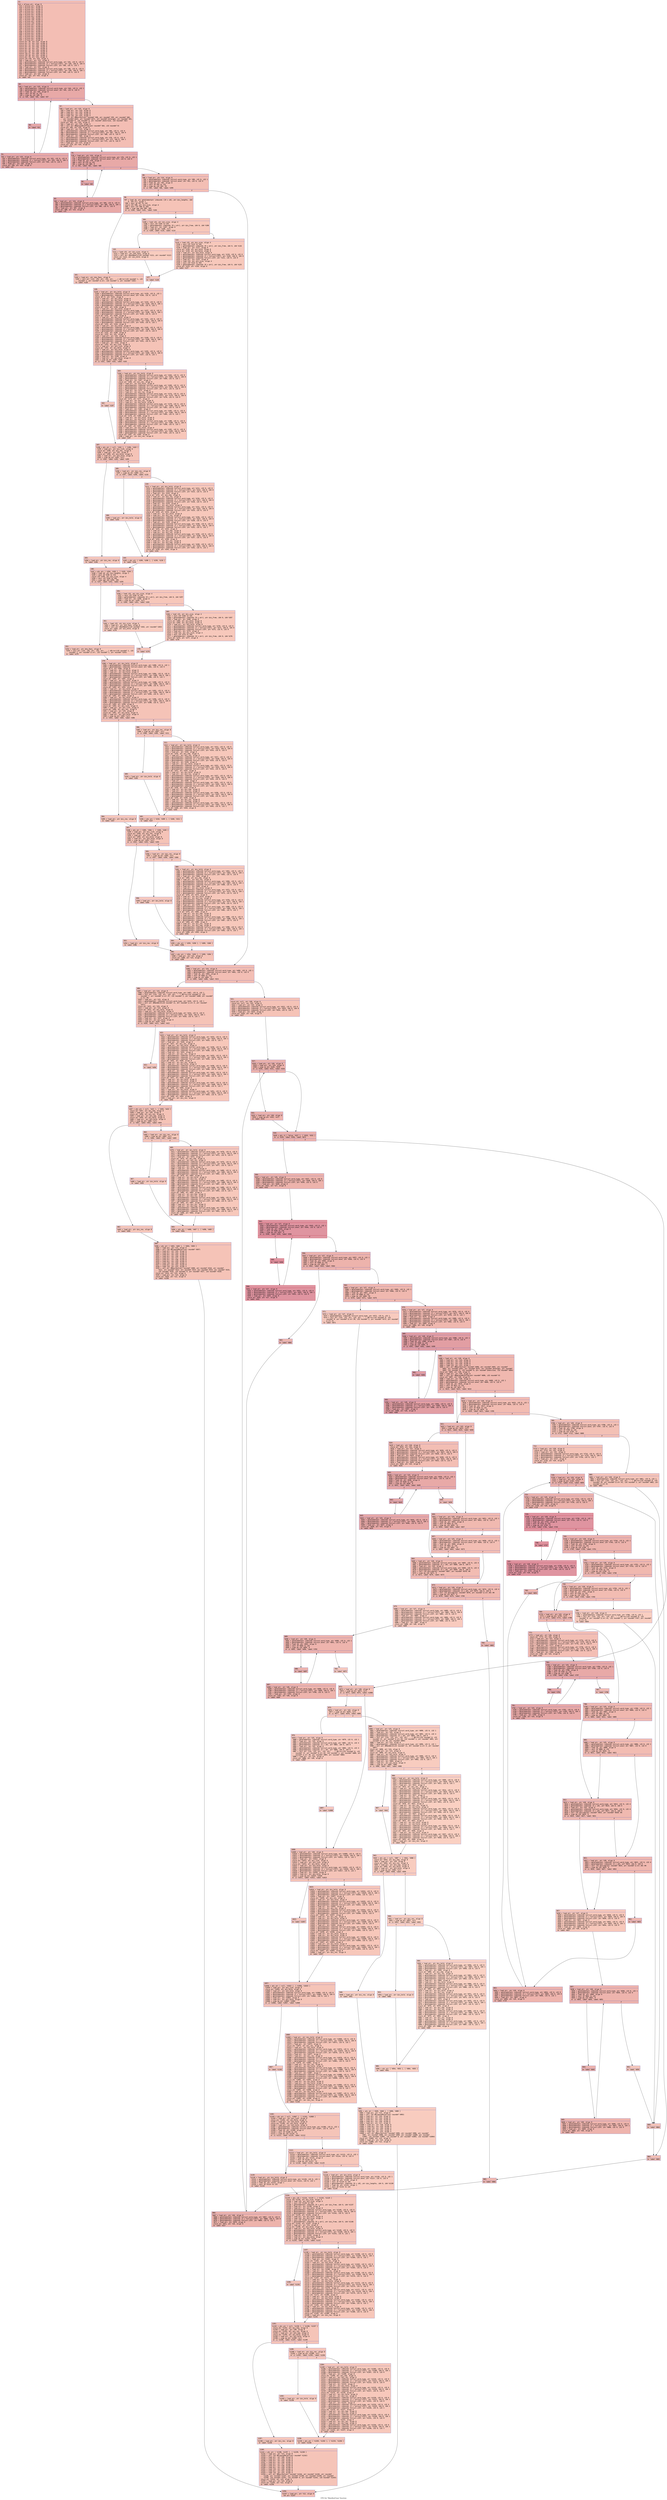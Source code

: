 digraph "CFG for 'ManifestCase' function" {
	label="CFG for 'ManifestCase' function";

	Node0x60000361b9d0 [shape=record,color="#3d50c3ff", style=filled, fillcolor="#e36c5570" fontname="Courier",label="{11:\l|  %12 = alloca ptr, align 8\l  %13 = alloca ptr, align 8\l  %14 = alloca ptr, align 8\l  %15 = alloca ptr, align 8\l  %16 = alloca ptr, align 8\l  %17 = alloca ptr, align 8\l  %18 = alloca ptr, align 8\l  %19 = alloca ptr, align 8\l  %20 = alloca i32, align 4\l  %21 = alloca i32, align 4\l  %22 = alloca ptr, align 8\l  %23 = alloca i32, align 4\l  %24 = alloca ptr, align 8\l  %25 = alloca ptr, align 8\l  %26 = alloca ptr, align 8\l  %27 = alloca ptr, align 8\l  %28 = alloca ptr, align 8\l  %29 = alloca ptr, align 8\l  %30 = alloca ptr, align 8\l  %31 = alloca ptr, align 8\l  %32 = alloca ptr, align 8\l  %33 = alloca ptr, align 8\l  store ptr %0, ptr %13, align 8\l  store ptr %1, ptr %14, align 8\l  store ptr %2, ptr %15, align 8\l  store ptr %3, ptr %16, align 8\l  store ptr %4, ptr %17, align 8\l  store ptr %5, ptr %18, align 8\l  store ptr %6, ptr %19, align 8\l  store i32 %7, ptr %20, align 4\l  store i32 %8, ptr %21, align 4\l  store ptr %9, ptr %22, align 8\l  store i32 %10, ptr %23, align 4\l  %34 = load ptr, ptr %13, align 8\l  %35 = getelementptr inbounds %struct.word_type, ptr %34, i32 0, i32 0\l  %36 = getelementptr inbounds [2 x %struct.LIST], ptr %35, i64 0, i64 0\l  %37 = getelementptr inbounds %struct.LIST, ptr %36, i32 0, i32 1\l  %38 = load ptr, ptr %37, align 8\l  %39 = getelementptr inbounds %struct.word_type, ptr %38, i32 0, i32 0\l  %40 = getelementptr inbounds [2 x %struct.LIST], ptr %39, i64 0, i64 1\l  %41 = getelementptr inbounds %struct.LIST, ptr %40, i32 0, i32 0\l  %42 = load ptr, ptr %41, align 8\l  store ptr %42, ptr %25, align 8\l  br label %43\l}"];
	Node0x60000361b9d0 -> Node0x60000361ba20[tooltip="11 -> 43\nProbability 100.00%" ];
	Node0x60000361ba20 [shape=record,color="#3d50c3ff", style=filled, fillcolor="#ca3b3770" fontname="Courier",label="{43:\l|  %44 = load ptr, ptr %25, align 8\l  %45 = getelementptr inbounds %struct.word_type, ptr %44, i32 0, i32 1\l  %46 = getelementptr inbounds %struct.anon, ptr %45, i32 0, i32 0\l  %47 = load i8, ptr %46, align 8\l  %48 = zext i8 %47 to i32\l  %49 = icmp eq i32 %48, 0\l  br i1 %49, label %50, label %57\l|{<s0>T|<s1>F}}"];
	Node0x60000361ba20:s0 -> Node0x60000361ba70[tooltip="43 -> 50\nProbability 96.88%" ];
	Node0x60000361ba20:s1 -> Node0x60000361bb10[tooltip="43 -> 57\nProbability 3.12%" ];
	Node0x60000361ba70 [shape=record,color="#3d50c3ff", style=filled, fillcolor="#ca3b3770" fontname="Courier",label="{50:\l|  br label %51\l}"];
	Node0x60000361ba70 -> Node0x60000361bac0[tooltip="50 -> 51\nProbability 100.00%" ];
	Node0x60000361bac0 [shape=record,color="#3d50c3ff", style=filled, fillcolor="#ca3b3770" fontname="Courier",label="{51:\l|  %52 = load ptr, ptr %25, align 8\l  %53 = getelementptr inbounds %struct.word_type, ptr %52, i32 0, i32 0\l  %54 = getelementptr inbounds [2 x %struct.LIST], ptr %53, i64 0, i64 1\l  %55 = getelementptr inbounds %struct.LIST, ptr %54, i32 0, i32 0\l  %56 = load ptr, ptr %55, align 8\l  store ptr %56, ptr %25, align 8\l  br label %43\l}"];
	Node0x60000361bac0 -> Node0x60000361ba20[tooltip="51 -> 43\nProbability 100.00%" ];
	Node0x60000361bb10 [shape=record,color="#3d50c3ff", style=filled, fillcolor="#e36c5570" fontname="Courier",label="{57:\l|  %58 = load ptr, ptr %25, align 8\l  %59 = load ptr, ptr %14, align 8\l  %60 = load ptr, ptr %15, align 8\l  %61 = load ptr, ptr %19, align 8\l  %62 = load i32, ptr %23, align 4\l  %63 = call ptr @Manifest(ptr noundef %58, ptr noundef %59, ptr noundef %60,\l... ptr noundef @nbt, ptr noundef @nft, ptr noundef @ntarget, ptr noundef %61,\l... i32 noundef 0, i32 noundef 0, ptr noundef @nenclose, i32 noundef %62)\l  store ptr %63, ptr %25, align 8\l  %64 = load ptr, ptr %25, align 8\l  %65 = call ptr @ReplaceWithTidy(ptr noundef %64, i32 noundef 0)\l  store ptr %65, ptr %25, align 8\l  %66 = load ptr, ptr %13, align 8\l  %67 = getelementptr inbounds %struct.word_type, ptr %66, i32 0, i32 0\l  %68 = getelementptr inbounds [2 x %struct.LIST], ptr %67, i64 0, i64 0\l  %69 = getelementptr inbounds %struct.LIST, ptr %68, i32 0, i32 0\l  %70 = load ptr, ptr %69, align 8\l  %71 = getelementptr inbounds %struct.word_type, ptr %70, i32 0, i32 0\l  %72 = getelementptr inbounds [2 x %struct.LIST], ptr %71, i64 0, i64 1\l  %73 = getelementptr inbounds %struct.LIST, ptr %72, i32 0, i32 0\l  %74 = load ptr, ptr %73, align 8\l  store ptr %74, ptr %24, align 8\l  br label %75\l}"];
	Node0x60000361bb10 -> Node0x60000361bb60[tooltip="57 -> 75\nProbability 100.00%" ];
	Node0x60000361bb60 [shape=record,color="#3d50c3ff", style=filled, fillcolor="#ca3b3770" fontname="Courier",label="{75:\l|  %76 = load ptr, ptr %24, align 8\l  %77 = getelementptr inbounds %struct.word_type, ptr %76, i32 0, i32 1\l  %78 = getelementptr inbounds %struct.anon, ptr %77, i32 0, i32 0\l  %79 = load i8, ptr %78, align 8\l  %80 = zext i8 %79 to i32\l  %81 = icmp eq i32 %80, 0\l  br i1 %81, label %82, label %89\l|{<s0>T|<s1>F}}"];
	Node0x60000361bb60:s0 -> Node0x60000361bbb0[tooltip="75 -> 82\nProbability 96.88%" ];
	Node0x60000361bb60:s1 -> Node0x60000361bc50[tooltip="75 -> 89\nProbability 3.12%" ];
	Node0x60000361bbb0 [shape=record,color="#3d50c3ff", style=filled, fillcolor="#ca3b3770" fontname="Courier",label="{82:\l|  br label %83\l}"];
	Node0x60000361bbb0 -> Node0x60000361bc00[tooltip="82 -> 83\nProbability 100.00%" ];
	Node0x60000361bc00 [shape=record,color="#3d50c3ff", style=filled, fillcolor="#ca3b3770" fontname="Courier",label="{83:\l|  %84 = load ptr, ptr %24, align 8\l  %85 = getelementptr inbounds %struct.word_type, ptr %84, i32 0, i32 0\l  %86 = getelementptr inbounds [2 x %struct.LIST], ptr %85, i64 0, i64 1\l  %87 = getelementptr inbounds %struct.LIST, ptr %86, i32 0, i32 0\l  %88 = load ptr, ptr %87, align 8\l  store ptr %88, ptr %24, align 8\l  br label %75\l}"];
	Node0x60000361bc00 -> Node0x60000361bb60[tooltip="83 -> 75\nProbability 100.00%" ];
	Node0x60000361bc50 [shape=record,color="#3d50c3ff", style=filled, fillcolor="#e36c5570" fontname="Courier",label="{89:\l|  %90 = load ptr, ptr %24, align 8\l  %91 = getelementptr inbounds %struct.word_type, ptr %90, i32 0, i32 1\l  %92 = getelementptr inbounds %struct.anon, ptr %91, i32 0, i32 0\l  %93 = load i8, ptr %92, align 8\l  %94 = zext i8 %93 to i32\l  %95 = icmp eq i32 %94, 55\l  br i1 %95, label %96, label %399\l|{<s0>T|<s1>F}}"];
	Node0x60000361bc50:s0 -> Node0x60000361bca0[tooltip="89 -> 96\nProbability 50.00%" ];
	Node0x60000361bc50:s1 -> Node0x600003664780[tooltip="89 -> 399\nProbability 50.00%" ];
	Node0x60000361bca0 [shape=record,color="#3d50c3ff", style=filled, fillcolor="#e8765c70" fontname="Courier",label="{96:\l|  %97 = load i8, ptr getelementptr inbounds ([0 x i8], ptr @zz_lengths, i64\l... 0, i64 17), align 1\l  %98 = zext i8 %97 to i32\l  store i32 %98, ptr @zz_size, align 4\l  %99 = sext i32 %98 to i64\l  %100 = icmp uge i64 %99, 265\l  br i1 %100, label %101, label %104\l|{<s0>T|<s1>F}}"];
	Node0x60000361bca0:s0 -> Node0x60000361bcf0[tooltip="96 -> 101\nProbability 50.00%" ];
	Node0x60000361bca0:s1 -> Node0x60000361bd40[tooltip="96 -> 104\nProbability 50.00%" ];
	Node0x60000361bcf0 [shape=record,color="#3d50c3ff", style=filled, fillcolor="#ec7f6370" fontname="Courier",label="{101:\l|  %102 = load ptr, ptr @no_fpos, align 8\l  %103 = call ptr (i32, i32, ptr, i32, ptr, ...) @Error(i32 noundef 1, i32\l... noundef 1, ptr noundef @.str, i32 noundef 1, ptr noundef %102)\l  br label %128\l}"];
	Node0x60000361bcf0 -> Node0x60000361be80[tooltip="101 -> 128\nProbability 100.00%" ];
	Node0x60000361bd40 [shape=record,color="#3d50c3ff", style=filled, fillcolor="#ec7f6370" fontname="Courier",label="{104:\l|  %105 = load i32, ptr @zz_size, align 4\l  %106 = sext i32 %105 to i64\l  %107 = getelementptr inbounds [0 x ptr], ptr @zz_free, i64 0, i64 %106\l  %108 = load ptr, ptr %107, align 8\l  %109 = icmp eq ptr %108, null\l  br i1 %109, label %110, label %114\l|{<s0>T|<s1>F}}"];
	Node0x60000361bd40:s0 -> Node0x60000361bd90[tooltip="104 -> 110\nProbability 37.50%" ];
	Node0x60000361bd40:s1 -> Node0x60000361bde0[tooltip="104 -> 114\nProbability 62.50%" ];
	Node0x60000361bd90 [shape=record,color="#3d50c3ff", style=filled, fillcolor="#f08b6e70" fontname="Courier",label="{110:\l|  %111 = load i32, ptr @zz_size, align 4\l  %112 = load ptr, ptr @no_fpos, align 8\l  %113 = call ptr @GetMemory(i32 noundef %111, ptr noundef %112)\l  store ptr %113, ptr @zz_hold, align 8\l  br label %127\l}"];
	Node0x60000361bd90 -> Node0x60000361be30[tooltip="110 -> 127\nProbability 100.00%" ];
	Node0x60000361bde0 [shape=record,color="#3d50c3ff", style=filled, fillcolor="#ed836670" fontname="Courier",label="{114:\l|  %115 = load i32, ptr @zz_size, align 4\l  %116 = sext i32 %115 to i64\l  %117 = getelementptr inbounds [0 x ptr], ptr @zz_free, i64 0, i64 %116\l  %118 = load ptr, ptr %117, align 8\l  store ptr %118, ptr @zz_hold, align 8\l  store ptr %118, ptr @zz_hold, align 8\l  %119 = load ptr, ptr @zz_hold, align 8\l  %120 = getelementptr inbounds %struct.word_type, ptr %119, i32 0, i32 0\l  %121 = getelementptr inbounds [2 x %struct.LIST], ptr %120, i64 0, i64 0\l  %122 = getelementptr inbounds %struct.LIST, ptr %121, i32 0, i32 0\l  %123 = load ptr, ptr %122, align 8\l  %124 = load i32, ptr @zz_size, align 4\l  %125 = sext i32 %124 to i64\l  %126 = getelementptr inbounds [0 x ptr], ptr @zz_free, i64 0, i64 %125\l  store ptr %123, ptr %126, align 8\l  br label %127\l}"];
	Node0x60000361bde0 -> Node0x60000361be30[tooltip="114 -> 127\nProbability 100.00%" ];
	Node0x60000361be30 [shape=record,color="#3d50c3ff", style=filled, fillcolor="#ec7f6370" fontname="Courier",label="{127:\l|  br label %128\l}"];
	Node0x60000361be30 -> Node0x60000361be80[tooltip="127 -> 128\nProbability 100.00%" ];
	Node0x60000361be80 [shape=record,color="#3d50c3ff", style=filled, fillcolor="#e8765c70" fontname="Courier",label="{128:\l|  %129 = load ptr, ptr @zz_hold, align 8\l  %130 = getelementptr inbounds %struct.word_type, ptr %129, i32 0, i32 1\l  %131 = getelementptr inbounds %struct.anon, ptr %130, i32 0, i32 0\l  store i8 17, ptr %131, align 8\l  %132 = load ptr, ptr @zz_hold, align 8\l  %133 = load ptr, ptr @zz_hold, align 8\l  %134 = getelementptr inbounds %struct.word_type, ptr %133, i32 0, i32 0\l  %135 = getelementptr inbounds [2 x %struct.LIST], ptr %134, i64 0, i64 1\l  %136 = getelementptr inbounds %struct.LIST, ptr %135, i32 0, i32 1\l  store ptr %132, ptr %136, align 8\l  %137 = load ptr, ptr @zz_hold, align 8\l  %138 = getelementptr inbounds %struct.word_type, ptr %137, i32 0, i32 0\l  %139 = getelementptr inbounds [2 x %struct.LIST], ptr %138, i64 0, i64 1\l  %140 = getelementptr inbounds %struct.LIST, ptr %139, i32 0, i32 0\l  store ptr %132, ptr %140, align 8\l  %141 = load ptr, ptr @zz_hold, align 8\l  %142 = getelementptr inbounds %struct.word_type, ptr %141, i32 0, i32 0\l  %143 = getelementptr inbounds [2 x %struct.LIST], ptr %142, i64 0, i64 0\l  %144 = getelementptr inbounds %struct.LIST, ptr %143, i32 0, i32 1\l  store ptr %132, ptr %144, align 8\l  %145 = load ptr, ptr @zz_hold, align 8\l  %146 = getelementptr inbounds %struct.word_type, ptr %145, i32 0, i32 0\l  %147 = getelementptr inbounds [2 x %struct.LIST], ptr %146, i64 0, i64 0\l  %148 = getelementptr inbounds %struct.LIST, ptr %147, i32 0, i32 0\l  store ptr %132, ptr %148, align 8\l  store ptr %132, ptr %31, align 8\l  %149 = load ptr, ptr %24, align 8\l  %150 = getelementptr inbounds %struct.word_type, ptr %149, i32 0, i32 0\l  %151 = getelementptr inbounds [2 x %struct.LIST], ptr %150, i64 0, i64 1\l  %152 = getelementptr inbounds %struct.LIST, ptr %151, i32 0, i32 1\l  %153 = load ptr, ptr %152, align 8\l  store ptr %153, ptr @xx_link, align 8\l  %154 = load ptr, ptr @xx_link, align 8\l  store ptr %154, ptr @zz_hold, align 8\l  %155 = load ptr, ptr @zz_hold, align 8\l  %156 = getelementptr inbounds %struct.word_type, ptr %155, i32 0, i32 0\l  %157 = getelementptr inbounds [2 x %struct.LIST], ptr %156, i64 0, i64 0\l  %158 = getelementptr inbounds %struct.LIST, ptr %157, i32 0, i32 1\l  %159 = load ptr, ptr %158, align 8\l  %160 = load ptr, ptr @zz_hold, align 8\l  %161 = icmp eq ptr %159, %160\l  br i1 %161, label %162, label %163\l|{<s0>T|<s1>F}}"];
	Node0x60000361be80:s0 -> Node0x60000361bed0[tooltip="128 -> 162\nProbability 37.50%" ];
	Node0x60000361be80:s1 -> Node0x60000361bf20[tooltip="128 -> 163\nProbability 62.50%" ];
	Node0x60000361bed0 [shape=record,color="#3d50c3ff", style=filled, fillcolor="#ed836670" fontname="Courier",label="{162:\l|  br label %197\l}"];
	Node0x60000361bed0 -> Node0x60000361bf70[tooltip="162 -> 197\nProbability 100.00%" ];
	Node0x60000361bf20 [shape=record,color="#3d50c3ff", style=filled, fillcolor="#ec7f6370" fontname="Courier",label="{163:\l|  %164 = load ptr, ptr @zz_hold, align 8\l  %165 = getelementptr inbounds %struct.word_type, ptr %164, i32 0, i32 0\l  %166 = getelementptr inbounds [2 x %struct.LIST], ptr %165, i64 0, i64 0\l  %167 = getelementptr inbounds %struct.LIST, ptr %166, i32 0, i32 1\l  %168 = load ptr, ptr %167, align 8\l  store ptr %168, ptr @zz_res, align 8\l  %169 = load ptr, ptr @zz_hold, align 8\l  %170 = getelementptr inbounds %struct.word_type, ptr %169, i32 0, i32 0\l  %171 = getelementptr inbounds [2 x %struct.LIST], ptr %170, i64 0, i64 0\l  %172 = getelementptr inbounds %struct.LIST, ptr %171, i32 0, i32 0\l  %173 = load ptr, ptr %172, align 8\l  %174 = load ptr, ptr @zz_res, align 8\l  %175 = getelementptr inbounds %struct.word_type, ptr %174, i32 0, i32 0\l  %176 = getelementptr inbounds [2 x %struct.LIST], ptr %175, i64 0, i64 0\l  %177 = getelementptr inbounds %struct.LIST, ptr %176, i32 0, i32 0\l  store ptr %173, ptr %177, align 8\l  %178 = load ptr, ptr @zz_res, align 8\l  %179 = load ptr, ptr @zz_hold, align 8\l  %180 = getelementptr inbounds %struct.word_type, ptr %179, i32 0, i32 0\l  %181 = getelementptr inbounds [2 x %struct.LIST], ptr %180, i64 0, i64 0\l  %182 = getelementptr inbounds %struct.LIST, ptr %181, i32 0, i32 0\l  %183 = load ptr, ptr %182, align 8\l  %184 = getelementptr inbounds %struct.word_type, ptr %183, i32 0, i32 0\l  %185 = getelementptr inbounds [2 x %struct.LIST], ptr %184, i64 0, i64 0\l  %186 = getelementptr inbounds %struct.LIST, ptr %185, i32 0, i32 1\l  store ptr %178, ptr %186, align 8\l  %187 = load ptr, ptr @zz_hold, align 8\l  %188 = load ptr, ptr @zz_hold, align 8\l  %189 = getelementptr inbounds %struct.word_type, ptr %188, i32 0, i32 0\l  %190 = getelementptr inbounds [2 x %struct.LIST], ptr %189, i64 0, i64 0\l  %191 = getelementptr inbounds %struct.LIST, ptr %190, i32 0, i32 1\l  store ptr %187, ptr %191, align 8\l  %192 = load ptr, ptr @zz_hold, align 8\l  %193 = getelementptr inbounds %struct.word_type, ptr %192, i32 0, i32 0\l  %194 = getelementptr inbounds [2 x %struct.LIST], ptr %193, i64 0, i64 0\l  %195 = getelementptr inbounds %struct.LIST, ptr %194, i32 0, i32 0\l  store ptr %187, ptr %195, align 8\l  %196 = load ptr, ptr @zz_res, align 8\l  br label %197\l}"];
	Node0x60000361bf20 -> Node0x60000361bf70[tooltip="163 -> 197\nProbability 100.00%" ];
	Node0x60000361bf70 [shape=record,color="#3d50c3ff", style=filled, fillcolor="#e8765c70" fontname="Courier",label="{197:\l|  %198 = phi ptr [ null, %162 ], [ %196, %163 ]\l  %199 = load ptr, ptr @xx_link, align 8\l  store ptr %199, ptr @zz_res, align 8\l  %200 = load ptr, ptr %31, align 8\l  store ptr %200, ptr @zz_hold, align 8\l  %201 = load ptr, ptr @zz_hold, align 8\l  %202 = icmp eq ptr %201, null\l  br i1 %202, label %203, label %205\l|{<s0>T|<s1>F}}"];
	Node0x60000361bf70:s0 -> Node0x600003664000[tooltip="197 -> 203\nProbability 37.50%" ];
	Node0x60000361bf70:s1 -> Node0x600003664050[tooltip="197 -> 205\nProbability 62.50%" ];
	Node0x600003664000 [shape=record,color="#3d50c3ff", style=filled, fillcolor="#ed836670" fontname="Courier",label="{203:\l|  %204 = load ptr, ptr @zz_res, align 8\l  br label %246\l}"];
	Node0x600003664000 -> Node0x600003664190[tooltip="203 -> 246\nProbability 100.00%" ];
	Node0x600003664050 [shape=record,color="#3d50c3ff", style=filled, fillcolor="#ec7f6370" fontname="Courier",label="{205:\l|  %206 = load ptr, ptr @zz_res, align 8\l  %207 = icmp eq ptr %206, null\l  br i1 %207, label %208, label %210\l|{<s0>T|<s1>F}}"];
	Node0x600003664050:s0 -> Node0x6000036640a0[tooltip="205 -> 208\nProbability 37.50%" ];
	Node0x600003664050:s1 -> Node0x6000036640f0[tooltip="205 -> 210\nProbability 62.50%" ];
	Node0x6000036640a0 [shape=record,color="#3d50c3ff", style=filled, fillcolor="#ef886b70" fontname="Courier",label="{208:\l|  %209 = load ptr, ptr @zz_hold, align 8\l  br label %244\l}"];
	Node0x6000036640a0 -> Node0x600003664140[tooltip="208 -> 244\nProbability 100.00%" ];
	Node0x6000036640f0 [shape=record,color="#3d50c3ff", style=filled, fillcolor="#ed836670" fontname="Courier",label="{210:\l|  %211 = load ptr, ptr @zz_hold, align 8\l  %212 = getelementptr inbounds %struct.word_type, ptr %211, i32 0, i32 0\l  %213 = getelementptr inbounds [2 x %struct.LIST], ptr %212, i64 0, i64 0\l  %214 = getelementptr inbounds %struct.LIST, ptr %213, i32 0, i32 0\l  %215 = load ptr, ptr %214, align 8\l  store ptr %215, ptr @zz_tmp, align 8\l  %216 = load ptr, ptr @zz_res, align 8\l  %217 = getelementptr inbounds %struct.word_type, ptr %216, i32 0, i32 0\l  %218 = getelementptr inbounds [2 x %struct.LIST], ptr %217, i64 0, i64 0\l  %219 = getelementptr inbounds %struct.LIST, ptr %218, i32 0, i32 0\l  %220 = load ptr, ptr %219, align 8\l  %221 = load ptr, ptr @zz_hold, align 8\l  %222 = getelementptr inbounds %struct.word_type, ptr %221, i32 0, i32 0\l  %223 = getelementptr inbounds [2 x %struct.LIST], ptr %222, i64 0, i64 0\l  %224 = getelementptr inbounds %struct.LIST, ptr %223, i32 0, i32 0\l  store ptr %220, ptr %224, align 8\l  %225 = load ptr, ptr @zz_hold, align 8\l  %226 = load ptr, ptr @zz_res, align 8\l  %227 = getelementptr inbounds %struct.word_type, ptr %226, i32 0, i32 0\l  %228 = getelementptr inbounds [2 x %struct.LIST], ptr %227, i64 0, i64 0\l  %229 = getelementptr inbounds %struct.LIST, ptr %228, i32 0, i32 0\l  %230 = load ptr, ptr %229, align 8\l  %231 = getelementptr inbounds %struct.word_type, ptr %230, i32 0, i32 0\l  %232 = getelementptr inbounds [2 x %struct.LIST], ptr %231, i64 0, i64 0\l  %233 = getelementptr inbounds %struct.LIST, ptr %232, i32 0, i32 1\l  store ptr %225, ptr %233, align 8\l  %234 = load ptr, ptr @zz_tmp, align 8\l  %235 = load ptr, ptr @zz_res, align 8\l  %236 = getelementptr inbounds %struct.word_type, ptr %235, i32 0, i32 0\l  %237 = getelementptr inbounds [2 x %struct.LIST], ptr %236, i64 0, i64 0\l  %238 = getelementptr inbounds %struct.LIST, ptr %237, i32 0, i32 0\l  store ptr %234, ptr %238, align 8\l  %239 = load ptr, ptr @zz_res, align 8\l  %240 = load ptr, ptr @zz_tmp, align 8\l  %241 = getelementptr inbounds %struct.word_type, ptr %240, i32 0, i32 0\l  %242 = getelementptr inbounds [2 x %struct.LIST], ptr %241, i64 0, i64 0\l  %243 = getelementptr inbounds %struct.LIST, ptr %242, i32 0, i32 1\l  store ptr %239, ptr %243, align 8\l  br label %244\l}"];
	Node0x6000036640f0 -> Node0x600003664140[tooltip="210 -> 244\nProbability 100.00%" ];
	Node0x600003664140 [shape=record,color="#3d50c3ff", style=filled, fillcolor="#ec7f6370" fontname="Courier",label="{244:\l|  %245 = phi ptr [ %209, %208 ], [ %239, %210 ]\l  br label %246\l}"];
	Node0x600003664140 -> Node0x600003664190[tooltip="244 -> 246\nProbability 100.00%" ];
	Node0x600003664190 [shape=record,color="#3d50c3ff", style=filled, fillcolor="#e8765c70" fontname="Courier",label="{246:\l|  %247 = phi ptr [ %204, %203 ], [ %245, %244 ]\l  %248 = load i8, ptr @zz_lengths, align 1\l  %249 = zext i8 %248 to i32\l  store i32 %249, ptr @zz_size, align 4\l  %250 = sext i32 %249 to i64\l  %251 = icmp uge i64 %250, 265\l  br i1 %251, label %252, label %255\l|{<s0>T|<s1>F}}"];
	Node0x600003664190:s0 -> Node0x6000036641e0[tooltip="246 -> 252\nProbability 50.00%" ];
	Node0x600003664190:s1 -> Node0x600003664230[tooltip="246 -> 255\nProbability 50.00%" ];
	Node0x6000036641e0 [shape=record,color="#3d50c3ff", style=filled, fillcolor="#ec7f6370" fontname="Courier",label="{252:\l|  %253 = load ptr, ptr @no_fpos, align 8\l  %254 = call ptr (i32, i32, ptr, i32, ptr, ...) @Error(i32 noundef 1, i32\l... noundef 1, ptr noundef @.str, i32 noundef 1, ptr noundef %253)\l  br label %279\l}"];
	Node0x6000036641e0 -> Node0x600003664370[tooltip="252 -> 279\nProbability 100.00%" ];
	Node0x600003664230 [shape=record,color="#3d50c3ff", style=filled, fillcolor="#ec7f6370" fontname="Courier",label="{255:\l|  %256 = load i32, ptr @zz_size, align 4\l  %257 = sext i32 %256 to i64\l  %258 = getelementptr inbounds [0 x ptr], ptr @zz_free, i64 0, i64 %257\l  %259 = load ptr, ptr %258, align 8\l  %260 = icmp eq ptr %259, null\l  br i1 %260, label %261, label %265\l|{<s0>T|<s1>F}}"];
	Node0x600003664230:s0 -> Node0x600003664280[tooltip="255 -> 261\nProbability 37.50%" ];
	Node0x600003664230:s1 -> Node0x6000036642d0[tooltip="255 -> 265\nProbability 62.50%" ];
	Node0x600003664280 [shape=record,color="#3d50c3ff", style=filled, fillcolor="#f08b6e70" fontname="Courier",label="{261:\l|  %262 = load i32, ptr @zz_size, align 4\l  %263 = load ptr, ptr @no_fpos, align 8\l  %264 = call ptr @GetMemory(i32 noundef %262, ptr noundef %263)\l  store ptr %264, ptr @zz_hold, align 8\l  br label %278\l}"];
	Node0x600003664280 -> Node0x600003664320[tooltip="261 -> 278\nProbability 100.00%" ];
	Node0x6000036642d0 [shape=record,color="#3d50c3ff", style=filled, fillcolor="#ed836670" fontname="Courier",label="{265:\l|  %266 = load i32, ptr @zz_size, align 4\l  %267 = sext i32 %266 to i64\l  %268 = getelementptr inbounds [0 x ptr], ptr @zz_free, i64 0, i64 %267\l  %269 = load ptr, ptr %268, align 8\l  store ptr %269, ptr @zz_hold, align 8\l  store ptr %269, ptr @zz_hold, align 8\l  %270 = load ptr, ptr @zz_hold, align 8\l  %271 = getelementptr inbounds %struct.word_type, ptr %270, i32 0, i32 0\l  %272 = getelementptr inbounds [2 x %struct.LIST], ptr %271, i64 0, i64 0\l  %273 = getelementptr inbounds %struct.LIST, ptr %272, i32 0, i32 0\l  %274 = load ptr, ptr %273, align 8\l  %275 = load i32, ptr @zz_size, align 4\l  %276 = sext i32 %275 to i64\l  %277 = getelementptr inbounds [0 x ptr], ptr @zz_free, i64 0, i64 %276\l  store ptr %274, ptr %277, align 8\l  br label %278\l}"];
	Node0x6000036642d0 -> Node0x600003664320[tooltip="265 -> 278\nProbability 100.00%" ];
	Node0x600003664320 [shape=record,color="#3d50c3ff", style=filled, fillcolor="#ec7f6370" fontname="Courier",label="{278:\l|  br label %279\l}"];
	Node0x600003664320 -> Node0x600003664370[tooltip="278 -> 279\nProbability 100.00%" ];
	Node0x600003664370 [shape=record,color="#3d50c3ff", style=filled, fillcolor="#e8765c70" fontname="Courier",label="{279:\l|  %280 = load ptr, ptr @zz_hold, align 8\l  %281 = getelementptr inbounds %struct.word_type, ptr %280, i32 0, i32 1\l  %282 = getelementptr inbounds %struct.anon, ptr %281, i32 0, i32 0\l  store i8 0, ptr %282, align 8\l  %283 = load ptr, ptr @zz_hold, align 8\l  %284 = load ptr, ptr @zz_hold, align 8\l  %285 = getelementptr inbounds %struct.word_type, ptr %284, i32 0, i32 0\l  %286 = getelementptr inbounds [2 x %struct.LIST], ptr %285, i64 0, i64 1\l  %287 = getelementptr inbounds %struct.LIST, ptr %286, i32 0, i32 1\l  store ptr %283, ptr %287, align 8\l  %288 = load ptr, ptr @zz_hold, align 8\l  %289 = getelementptr inbounds %struct.word_type, ptr %288, i32 0, i32 0\l  %290 = getelementptr inbounds [2 x %struct.LIST], ptr %289, i64 0, i64 1\l  %291 = getelementptr inbounds %struct.LIST, ptr %290, i32 0, i32 0\l  store ptr %283, ptr %291, align 8\l  %292 = load ptr, ptr @zz_hold, align 8\l  %293 = getelementptr inbounds %struct.word_type, ptr %292, i32 0, i32 0\l  %294 = getelementptr inbounds [2 x %struct.LIST], ptr %293, i64 0, i64 0\l  %295 = getelementptr inbounds %struct.LIST, ptr %294, i32 0, i32 1\l  store ptr %283, ptr %295, align 8\l  %296 = load ptr, ptr @zz_hold, align 8\l  %297 = getelementptr inbounds %struct.word_type, ptr %296, i32 0, i32 0\l  %298 = getelementptr inbounds [2 x %struct.LIST], ptr %297, i64 0, i64 0\l  %299 = getelementptr inbounds %struct.LIST, ptr %298, i32 0, i32 0\l  store ptr %283, ptr %299, align 8\l  store ptr %283, ptr @xx_link, align 8\l  %300 = load ptr, ptr @xx_link, align 8\l  store ptr %300, ptr @zz_res, align 8\l  %301 = load ptr, ptr %13, align 8\l  store ptr %301, ptr @zz_hold, align 8\l  %302 = load ptr, ptr @zz_hold, align 8\l  %303 = icmp eq ptr %302, null\l  br i1 %303, label %304, label %306\l|{<s0>T|<s1>F}}"];
	Node0x600003664370:s0 -> Node0x6000036643c0[tooltip="279 -> 304\nProbability 37.50%" ];
	Node0x600003664370:s1 -> Node0x600003664410[tooltip="279 -> 306\nProbability 62.50%" ];
	Node0x6000036643c0 [shape=record,color="#3d50c3ff", style=filled, fillcolor="#ed836670" fontname="Courier",label="{304:\l|  %305 = load ptr, ptr @zz_res, align 8\l  br label %347\l}"];
	Node0x6000036643c0 -> Node0x600003664550[tooltip="304 -> 347\nProbability 100.00%" ];
	Node0x600003664410 [shape=record,color="#3d50c3ff", style=filled, fillcolor="#ec7f6370" fontname="Courier",label="{306:\l|  %307 = load ptr, ptr @zz_res, align 8\l  %308 = icmp eq ptr %307, null\l  br i1 %308, label %309, label %311\l|{<s0>T|<s1>F}}"];
	Node0x600003664410:s0 -> Node0x600003664460[tooltip="306 -> 309\nProbability 37.50%" ];
	Node0x600003664410:s1 -> Node0x6000036644b0[tooltip="306 -> 311\nProbability 62.50%" ];
	Node0x600003664460 [shape=record,color="#3d50c3ff", style=filled, fillcolor="#ef886b70" fontname="Courier",label="{309:\l|  %310 = load ptr, ptr @zz_hold, align 8\l  br label %345\l}"];
	Node0x600003664460 -> Node0x600003664500[tooltip="309 -> 345\nProbability 100.00%" ];
	Node0x6000036644b0 [shape=record,color="#3d50c3ff", style=filled, fillcolor="#ed836670" fontname="Courier",label="{311:\l|  %312 = load ptr, ptr @zz_hold, align 8\l  %313 = getelementptr inbounds %struct.word_type, ptr %312, i32 0, i32 0\l  %314 = getelementptr inbounds [2 x %struct.LIST], ptr %313, i64 0, i64 0\l  %315 = getelementptr inbounds %struct.LIST, ptr %314, i32 0, i32 0\l  %316 = load ptr, ptr %315, align 8\l  store ptr %316, ptr @zz_tmp, align 8\l  %317 = load ptr, ptr @zz_res, align 8\l  %318 = getelementptr inbounds %struct.word_type, ptr %317, i32 0, i32 0\l  %319 = getelementptr inbounds [2 x %struct.LIST], ptr %318, i64 0, i64 0\l  %320 = getelementptr inbounds %struct.LIST, ptr %319, i32 0, i32 0\l  %321 = load ptr, ptr %320, align 8\l  %322 = load ptr, ptr @zz_hold, align 8\l  %323 = getelementptr inbounds %struct.word_type, ptr %322, i32 0, i32 0\l  %324 = getelementptr inbounds [2 x %struct.LIST], ptr %323, i64 0, i64 0\l  %325 = getelementptr inbounds %struct.LIST, ptr %324, i32 0, i32 0\l  store ptr %321, ptr %325, align 8\l  %326 = load ptr, ptr @zz_hold, align 8\l  %327 = load ptr, ptr @zz_res, align 8\l  %328 = getelementptr inbounds %struct.word_type, ptr %327, i32 0, i32 0\l  %329 = getelementptr inbounds [2 x %struct.LIST], ptr %328, i64 0, i64 0\l  %330 = getelementptr inbounds %struct.LIST, ptr %329, i32 0, i32 0\l  %331 = load ptr, ptr %330, align 8\l  %332 = getelementptr inbounds %struct.word_type, ptr %331, i32 0, i32 0\l  %333 = getelementptr inbounds [2 x %struct.LIST], ptr %332, i64 0, i64 0\l  %334 = getelementptr inbounds %struct.LIST, ptr %333, i32 0, i32 1\l  store ptr %326, ptr %334, align 8\l  %335 = load ptr, ptr @zz_tmp, align 8\l  %336 = load ptr, ptr @zz_res, align 8\l  %337 = getelementptr inbounds %struct.word_type, ptr %336, i32 0, i32 0\l  %338 = getelementptr inbounds [2 x %struct.LIST], ptr %337, i64 0, i64 0\l  %339 = getelementptr inbounds %struct.LIST, ptr %338, i32 0, i32 0\l  store ptr %335, ptr %339, align 8\l  %340 = load ptr, ptr @zz_res, align 8\l  %341 = load ptr, ptr @zz_tmp, align 8\l  %342 = getelementptr inbounds %struct.word_type, ptr %341, i32 0, i32 0\l  %343 = getelementptr inbounds [2 x %struct.LIST], ptr %342, i64 0, i64 0\l  %344 = getelementptr inbounds %struct.LIST, ptr %343, i32 0, i32 1\l  store ptr %340, ptr %344, align 8\l  br label %345\l}"];
	Node0x6000036644b0 -> Node0x600003664500[tooltip="311 -> 345\nProbability 100.00%" ];
	Node0x600003664500 [shape=record,color="#3d50c3ff", style=filled, fillcolor="#ec7f6370" fontname="Courier",label="{345:\l|  %346 = phi ptr [ %310, %309 ], [ %340, %311 ]\l  br label %347\l}"];
	Node0x600003664500 -> Node0x600003664550[tooltip="345 -> 347\nProbability 100.00%" ];
	Node0x600003664550 [shape=record,color="#3d50c3ff", style=filled, fillcolor="#e8765c70" fontname="Courier",label="{347:\l|  %348 = phi ptr [ %305, %304 ], [ %346, %345 ]\l  %349 = load ptr, ptr @xx_link, align 8\l  store ptr %349, ptr @zz_res, align 8\l  %350 = load ptr, ptr %31, align 8\l  store ptr %350, ptr @zz_hold, align 8\l  %351 = load ptr, ptr @zz_hold, align 8\l  %352 = icmp eq ptr %351, null\l  br i1 %352, label %353, label %355\l|{<s0>T|<s1>F}}"];
	Node0x600003664550:s0 -> Node0x6000036645a0[tooltip="347 -> 353\nProbability 37.50%" ];
	Node0x600003664550:s1 -> Node0x6000036645f0[tooltip="347 -> 355\nProbability 62.50%" ];
	Node0x6000036645a0 [shape=record,color="#3d50c3ff", style=filled, fillcolor="#ed836670" fontname="Courier",label="{353:\l|  %354 = load ptr, ptr @zz_res, align 8\l  br label %396\l}"];
	Node0x6000036645a0 -> Node0x600003664730[tooltip="353 -> 396\nProbability 100.00%" ];
	Node0x6000036645f0 [shape=record,color="#3d50c3ff", style=filled, fillcolor="#ec7f6370" fontname="Courier",label="{355:\l|  %356 = load ptr, ptr @zz_res, align 8\l  %357 = icmp eq ptr %356, null\l  br i1 %357, label %358, label %360\l|{<s0>T|<s1>F}}"];
	Node0x6000036645f0:s0 -> Node0x600003664640[tooltip="355 -> 358\nProbability 37.50%" ];
	Node0x6000036645f0:s1 -> Node0x600003664690[tooltip="355 -> 360\nProbability 62.50%" ];
	Node0x600003664640 [shape=record,color="#3d50c3ff", style=filled, fillcolor="#ef886b70" fontname="Courier",label="{358:\l|  %359 = load ptr, ptr @zz_hold, align 8\l  br label %394\l}"];
	Node0x600003664640 -> Node0x6000036646e0[tooltip="358 -> 394\nProbability 100.00%" ];
	Node0x600003664690 [shape=record,color="#3d50c3ff", style=filled, fillcolor="#ed836670" fontname="Courier",label="{360:\l|  %361 = load ptr, ptr @zz_hold, align 8\l  %362 = getelementptr inbounds %struct.word_type, ptr %361, i32 0, i32 0\l  %363 = getelementptr inbounds [2 x %struct.LIST], ptr %362, i64 0, i64 1\l  %364 = getelementptr inbounds %struct.LIST, ptr %363, i32 0, i32 0\l  %365 = load ptr, ptr %364, align 8\l  store ptr %365, ptr @zz_tmp, align 8\l  %366 = load ptr, ptr @zz_res, align 8\l  %367 = getelementptr inbounds %struct.word_type, ptr %366, i32 0, i32 0\l  %368 = getelementptr inbounds [2 x %struct.LIST], ptr %367, i64 0, i64 1\l  %369 = getelementptr inbounds %struct.LIST, ptr %368, i32 0, i32 0\l  %370 = load ptr, ptr %369, align 8\l  %371 = load ptr, ptr @zz_hold, align 8\l  %372 = getelementptr inbounds %struct.word_type, ptr %371, i32 0, i32 0\l  %373 = getelementptr inbounds [2 x %struct.LIST], ptr %372, i64 0, i64 1\l  %374 = getelementptr inbounds %struct.LIST, ptr %373, i32 0, i32 0\l  store ptr %370, ptr %374, align 8\l  %375 = load ptr, ptr @zz_hold, align 8\l  %376 = load ptr, ptr @zz_res, align 8\l  %377 = getelementptr inbounds %struct.word_type, ptr %376, i32 0, i32 0\l  %378 = getelementptr inbounds [2 x %struct.LIST], ptr %377, i64 0, i64 1\l  %379 = getelementptr inbounds %struct.LIST, ptr %378, i32 0, i32 0\l  %380 = load ptr, ptr %379, align 8\l  %381 = getelementptr inbounds %struct.word_type, ptr %380, i32 0, i32 0\l  %382 = getelementptr inbounds [2 x %struct.LIST], ptr %381, i64 0, i64 1\l  %383 = getelementptr inbounds %struct.LIST, ptr %382, i32 0, i32 1\l  store ptr %375, ptr %383, align 8\l  %384 = load ptr, ptr @zz_tmp, align 8\l  %385 = load ptr, ptr @zz_res, align 8\l  %386 = getelementptr inbounds %struct.word_type, ptr %385, i32 0, i32 0\l  %387 = getelementptr inbounds [2 x %struct.LIST], ptr %386, i64 0, i64 1\l  %388 = getelementptr inbounds %struct.LIST, ptr %387, i32 0, i32 0\l  store ptr %384, ptr %388, align 8\l  %389 = load ptr, ptr @zz_res, align 8\l  %390 = load ptr, ptr @zz_tmp, align 8\l  %391 = getelementptr inbounds %struct.word_type, ptr %390, i32 0, i32 0\l  %392 = getelementptr inbounds [2 x %struct.LIST], ptr %391, i64 0, i64 1\l  %393 = getelementptr inbounds %struct.LIST, ptr %392, i32 0, i32 1\l  store ptr %389, ptr %393, align 8\l  br label %394\l}"];
	Node0x600003664690 -> Node0x6000036646e0[tooltip="360 -> 394\nProbability 100.00%" ];
	Node0x6000036646e0 [shape=record,color="#3d50c3ff", style=filled, fillcolor="#ec7f6370" fontname="Courier",label="{394:\l|  %395 = phi ptr [ %359, %358 ], [ %389, %360 ]\l  br label %396\l}"];
	Node0x6000036646e0 -> Node0x600003664730[tooltip="394 -> 396\nProbability 100.00%" ];
	Node0x600003664730 [shape=record,color="#3d50c3ff", style=filled, fillcolor="#e8765c70" fontname="Courier",label="{396:\l|  %397 = phi ptr [ %354, %353 ], [ %395, %394 ]\l  %398 = load ptr, ptr %31, align 8\l  store ptr %398, ptr %24, align 8\l  br label %399\l}"];
	Node0x600003664730 -> Node0x600003664780[tooltip="396 -> 399\nProbability 100.00%" ];
	Node0x600003664780 [shape=record,color="#3d50c3ff", style=filled, fillcolor="#e36c5570" fontname="Courier",label="{399:\l|  %400 = load ptr, ptr %24, align 8\l  %401 = getelementptr inbounds %struct.word_type, ptr %400, i32 0, i32 1\l  %402 = getelementptr inbounds %struct.anon, ptr %401, i32 0, i32 0\l  %403 = load i8, ptr %402, align 8\l  %404 = zext i8 %403 to i32\l  %405 = icmp ne i32 %404, 17\l  br i1 %405, label %406, label %521\l|{<s0>T|<s1>F}}"];
	Node0x600003664780:s0 -> Node0x6000036647d0[tooltip="399 -> 406\nProbability 50.00%" ];
	Node0x600003664780:s1 -> Node0x600003664af0[tooltip="399 -> 521\nProbability 50.00%" ];
	Node0x6000036647d0 [shape=record,color="#3d50c3ff", style=filled, fillcolor="#e8765c70" fontname="Courier",label="{406:\l|  %407 = load ptr, ptr %24, align 8\l  %408 = getelementptr inbounds %struct.word_type, ptr %407, i32 0, i32 1\l  %409 = call ptr (i32, i32, ptr, i32, ptr, ...) @Error(i32 noundef 8, i32\l... noundef 7, ptr noundef @.str.37, i32 noundef 2, ptr noundef %408, ptr noundef\l... @.str.38)\l  %410 = load ptr, ptr %13, align 8\l  %411 = getelementptr inbounds %struct.word_type, ptr %410, i32 0, i32 1\l  %412 = call ptr @MakeWord(i32 noundef 11, ptr noundef @.str.3, ptr noundef\l... %411)\l  store ptr %412, ptr %24, align 8\l  %413 = load ptr, ptr %13, align 8\l  store ptr %413, ptr @zz_hold, align 8\l  %414 = load ptr, ptr @zz_hold, align 8\l  %415 = getelementptr inbounds %struct.word_type, ptr %414, i32 0, i32 0\l  %416 = getelementptr inbounds [2 x %struct.LIST], ptr %415, i64 0, i64 1\l  %417 = getelementptr inbounds %struct.LIST, ptr %416, i32 0, i32 1\l  %418 = load ptr, ptr %417, align 8\l  %419 = load ptr, ptr @zz_hold, align 8\l  %420 = icmp eq ptr %418, %419\l  br i1 %420, label %421, label %422\l|{<s0>T|<s1>F}}"];
	Node0x6000036647d0:s0 -> Node0x600003664820[tooltip="406 -> 421\nProbability 37.50%" ];
	Node0x6000036647d0:s1 -> Node0x600003664870[tooltip="406 -> 422\nProbability 62.50%" ];
	Node0x600003664820 [shape=record,color="#3d50c3ff", style=filled, fillcolor="#ed836670" fontname="Courier",label="{421:\l|  br label %456\l}"];
	Node0x600003664820 -> Node0x6000036648c0[tooltip="421 -> 456\nProbability 100.00%" ];
	Node0x600003664870 [shape=record,color="#3d50c3ff", style=filled, fillcolor="#ec7f6370" fontname="Courier",label="{422:\l|  %423 = load ptr, ptr @zz_hold, align 8\l  %424 = getelementptr inbounds %struct.word_type, ptr %423, i32 0, i32 0\l  %425 = getelementptr inbounds [2 x %struct.LIST], ptr %424, i64 0, i64 1\l  %426 = getelementptr inbounds %struct.LIST, ptr %425, i32 0, i32 1\l  %427 = load ptr, ptr %426, align 8\l  store ptr %427, ptr @zz_res, align 8\l  %428 = load ptr, ptr @zz_hold, align 8\l  %429 = getelementptr inbounds %struct.word_type, ptr %428, i32 0, i32 0\l  %430 = getelementptr inbounds [2 x %struct.LIST], ptr %429, i64 0, i64 1\l  %431 = getelementptr inbounds %struct.LIST, ptr %430, i32 0, i32 0\l  %432 = load ptr, ptr %431, align 8\l  %433 = load ptr, ptr @zz_res, align 8\l  %434 = getelementptr inbounds %struct.word_type, ptr %433, i32 0, i32 0\l  %435 = getelementptr inbounds [2 x %struct.LIST], ptr %434, i64 0, i64 1\l  %436 = getelementptr inbounds %struct.LIST, ptr %435, i32 0, i32 0\l  store ptr %432, ptr %436, align 8\l  %437 = load ptr, ptr @zz_res, align 8\l  %438 = load ptr, ptr @zz_hold, align 8\l  %439 = getelementptr inbounds %struct.word_type, ptr %438, i32 0, i32 0\l  %440 = getelementptr inbounds [2 x %struct.LIST], ptr %439, i64 0, i64 1\l  %441 = getelementptr inbounds %struct.LIST, ptr %440, i32 0, i32 0\l  %442 = load ptr, ptr %441, align 8\l  %443 = getelementptr inbounds %struct.word_type, ptr %442, i32 0, i32 0\l  %444 = getelementptr inbounds [2 x %struct.LIST], ptr %443, i64 0, i64 1\l  %445 = getelementptr inbounds %struct.LIST, ptr %444, i32 0, i32 1\l  store ptr %437, ptr %445, align 8\l  %446 = load ptr, ptr @zz_hold, align 8\l  %447 = load ptr, ptr @zz_hold, align 8\l  %448 = getelementptr inbounds %struct.word_type, ptr %447, i32 0, i32 0\l  %449 = getelementptr inbounds [2 x %struct.LIST], ptr %448, i64 0, i64 1\l  %450 = getelementptr inbounds %struct.LIST, ptr %449, i32 0, i32 1\l  store ptr %446, ptr %450, align 8\l  %451 = load ptr, ptr @zz_hold, align 8\l  %452 = getelementptr inbounds %struct.word_type, ptr %451, i32 0, i32 0\l  %453 = getelementptr inbounds [2 x %struct.LIST], ptr %452, i64 0, i64 1\l  %454 = getelementptr inbounds %struct.LIST, ptr %453, i32 0, i32 0\l  store ptr %446, ptr %454, align 8\l  %455 = load ptr, ptr @zz_res, align 8\l  br label %456\l}"];
	Node0x600003664870 -> Node0x6000036648c0[tooltip="422 -> 456\nProbability 100.00%" ];
	Node0x6000036648c0 [shape=record,color="#3d50c3ff", style=filled, fillcolor="#e8765c70" fontname="Courier",label="{456:\l|  %457 = phi ptr [ null, %421 ], [ %455, %422 ]\l  store ptr %457, ptr @xx_tmp, align 8\l  %458 = load ptr, ptr %24, align 8\l  store ptr %458, ptr @zz_res, align 8\l  %459 = load ptr, ptr @xx_tmp, align 8\l  store ptr %459, ptr @zz_hold, align 8\l  %460 = load ptr, ptr @zz_hold, align 8\l  %461 = icmp eq ptr %460, null\l  br i1 %461, label %462, label %464\l|{<s0>T|<s1>F}}"];
	Node0x6000036648c0:s0 -> Node0x600003664910[tooltip="456 -> 462\nProbability 37.50%" ];
	Node0x6000036648c0:s1 -> Node0x600003664960[tooltip="456 -> 464\nProbability 62.50%" ];
	Node0x600003664910 [shape=record,color="#3d50c3ff", style=filled, fillcolor="#ed836670" fontname="Courier",label="{462:\l|  %463 = load ptr, ptr @zz_res, align 8\l  br label %505\l}"];
	Node0x600003664910 -> Node0x600003664aa0[tooltip="462 -> 505\nProbability 100.00%" ];
	Node0x600003664960 [shape=record,color="#3d50c3ff", style=filled, fillcolor="#ec7f6370" fontname="Courier",label="{464:\l|  %465 = load ptr, ptr @zz_res, align 8\l  %466 = icmp eq ptr %465, null\l  br i1 %466, label %467, label %469\l|{<s0>T|<s1>F}}"];
	Node0x600003664960:s0 -> Node0x6000036649b0[tooltip="464 -> 467\nProbability 37.50%" ];
	Node0x600003664960:s1 -> Node0x600003664a00[tooltip="464 -> 469\nProbability 62.50%" ];
	Node0x6000036649b0 [shape=record,color="#3d50c3ff", style=filled, fillcolor="#ef886b70" fontname="Courier",label="{467:\l|  %468 = load ptr, ptr @zz_hold, align 8\l  br label %503\l}"];
	Node0x6000036649b0 -> Node0x600003664a50[tooltip="467 -> 503\nProbability 100.00%" ];
	Node0x600003664a00 [shape=record,color="#3d50c3ff", style=filled, fillcolor="#ed836670" fontname="Courier",label="{469:\l|  %470 = load ptr, ptr @zz_hold, align 8\l  %471 = getelementptr inbounds %struct.word_type, ptr %470, i32 0, i32 0\l  %472 = getelementptr inbounds [2 x %struct.LIST], ptr %471, i64 0, i64 1\l  %473 = getelementptr inbounds %struct.LIST, ptr %472, i32 0, i32 0\l  %474 = load ptr, ptr %473, align 8\l  store ptr %474, ptr @zz_tmp, align 8\l  %475 = load ptr, ptr @zz_res, align 8\l  %476 = getelementptr inbounds %struct.word_type, ptr %475, i32 0, i32 0\l  %477 = getelementptr inbounds [2 x %struct.LIST], ptr %476, i64 0, i64 1\l  %478 = getelementptr inbounds %struct.LIST, ptr %477, i32 0, i32 0\l  %479 = load ptr, ptr %478, align 8\l  %480 = load ptr, ptr @zz_hold, align 8\l  %481 = getelementptr inbounds %struct.word_type, ptr %480, i32 0, i32 0\l  %482 = getelementptr inbounds [2 x %struct.LIST], ptr %481, i64 0, i64 1\l  %483 = getelementptr inbounds %struct.LIST, ptr %482, i32 0, i32 0\l  store ptr %479, ptr %483, align 8\l  %484 = load ptr, ptr @zz_hold, align 8\l  %485 = load ptr, ptr @zz_res, align 8\l  %486 = getelementptr inbounds %struct.word_type, ptr %485, i32 0, i32 0\l  %487 = getelementptr inbounds [2 x %struct.LIST], ptr %486, i64 0, i64 1\l  %488 = getelementptr inbounds %struct.LIST, ptr %487, i32 0, i32 0\l  %489 = load ptr, ptr %488, align 8\l  %490 = getelementptr inbounds %struct.word_type, ptr %489, i32 0, i32 0\l  %491 = getelementptr inbounds [2 x %struct.LIST], ptr %490, i64 0, i64 1\l  %492 = getelementptr inbounds %struct.LIST, ptr %491, i32 0, i32 1\l  store ptr %484, ptr %492, align 8\l  %493 = load ptr, ptr @zz_tmp, align 8\l  %494 = load ptr, ptr @zz_res, align 8\l  %495 = getelementptr inbounds %struct.word_type, ptr %494, i32 0, i32 0\l  %496 = getelementptr inbounds [2 x %struct.LIST], ptr %495, i64 0, i64 1\l  %497 = getelementptr inbounds %struct.LIST, ptr %496, i32 0, i32 0\l  store ptr %493, ptr %497, align 8\l  %498 = load ptr, ptr @zz_res, align 8\l  %499 = load ptr, ptr @zz_tmp, align 8\l  %500 = getelementptr inbounds %struct.word_type, ptr %499, i32 0, i32 0\l  %501 = getelementptr inbounds [2 x %struct.LIST], ptr %500, i64 0, i64 1\l  %502 = getelementptr inbounds %struct.LIST, ptr %501, i32 0, i32 1\l  store ptr %498, ptr %502, align 8\l  br label %503\l}"];
	Node0x600003664a00 -> Node0x600003664a50[tooltip="469 -> 503\nProbability 100.00%" ];
	Node0x600003664a50 [shape=record,color="#3d50c3ff", style=filled, fillcolor="#ec7f6370" fontname="Courier",label="{503:\l|  %504 = phi ptr [ %468, %467 ], [ %498, %469 ]\l  br label %505\l}"];
	Node0x600003664a50 -> Node0x600003664aa0[tooltip="503 -> 505\nProbability 100.00%" ];
	Node0x600003664aa0 [shape=record,color="#3d50c3ff", style=filled, fillcolor="#e8765c70" fontname="Courier",label="{505:\l|  %506 = phi ptr [ %463, %462 ], [ %504, %503 ]\l  %507 = load ptr, ptr %13, align 8\l  %508 = call i32 @DisposeObject(ptr noundef %507)\l  %509 = load ptr, ptr %24, align 8\l  %510 = load ptr, ptr %14, align 8\l  %511 = load ptr, ptr %15, align 8\l  %512 = load ptr, ptr %16, align 8\l  %513 = load ptr, ptr %17, align 8\l  %514 = load ptr, ptr %18, align 8\l  %515 = load ptr, ptr %19, align 8\l  %516 = load i32, ptr %20, align 4\l  %517 = load ptr, ptr %22, align 8\l  %518 = load i32, ptr %23, align 4\l  %519 = call ptr @Manifest(ptr noundef %509, ptr noundef %510, ptr noundef\l... %511, ptr noundef %512, ptr noundef %513, ptr noundef %514, ptr noundef %515,\l... i32 noundef %516, i32 noundef 0, ptr noundef %517, i32 noundef %518)\l  store ptr %519, ptr %13, align 8\l  %520 = load ptr, ptr %13, align 8\l  store ptr %520, ptr %12, align 8\l  br label %1256\l}"];
	Node0x600003664aa0 -> Node0x600003666ad0[tooltip="505 -> 1256\nProbability 100.00%" ];
	Node0x600003664af0 [shape=record,color="#3d50c3ff", style=filled, fillcolor="#e8765c70" fontname="Courier",label="{521:\l|  store ptr null, ptr %30, align 8\l  store ptr null, ptr %32, align 8\l  %522 = load ptr, ptr %24, align 8\l  %523 = getelementptr inbounds %struct.word_type, ptr %522, i32 0, i32 0\l  %524 = getelementptr inbounds [2 x %struct.LIST], ptr %523, i64 0, i64 0\l  %525 = getelementptr inbounds %struct.LIST, ptr %524, i32 0, i32 1\l  %526 = load ptr, ptr %525, align 8\l  store ptr %526, ptr %26, align 8\l  br label %527\l}"];
	Node0x600003664af0 -> Node0x600003664b40[tooltip="521 -> 527\nProbability 100.00%" ];
	Node0x600003664b40 [shape=record,color="#3d50c3ff", style=filled, fillcolor="#d6524470" fontname="Courier",label="{527:\l|  %528 = load ptr, ptr %26, align 8\l  %529 = load ptr, ptr %24, align 8\l  %530 = icmp ne ptr %528, %529\l  br i1 %530, label %531, label %534\l|{<s0>T|<s1>F}}"];
	Node0x600003664b40:s0 -> Node0x600003664b90[tooltip="527 -> 531\nProbability 62.50%" ];
	Node0x600003664b40:s1 -> Node0x600003664be0[tooltip="527 -> 534\nProbability 37.50%" ];
	Node0x600003664b90 [shape=record,color="#3d50c3ff", style=filled, fillcolor="#d8564670" fontname="Courier",label="{531:\l|  %532 = load ptr, ptr %30, align 8\l  %533 = icmp eq ptr %532, null\l  br label %534\l}"];
	Node0x600003664b90 -> Node0x600003664be0[tooltip="531 -> 534\nProbability 100.00%" ];
	Node0x600003664be0 [shape=record,color="#3d50c3ff", style=filled, fillcolor="#d6524470" fontname="Courier",label="{534:\l|  %535 = phi i1 [ false, %527 ], [ %533, %531 ]\l  br i1 %535, label %536, label %872\l|{<s0>T|<s1>F}}"];
	Node0x600003664be0:s0 -> Node0x600003664c30[tooltip="534 -> 536\nProbability 96.88%" ];
	Node0x600003664be0:s1 -> Node0x600003666030[tooltip="534 -> 872\nProbability 3.12%" ];
	Node0x600003664c30 [shape=record,color="#3d50c3ff", style=filled, fillcolor="#d6524470" fontname="Courier",label="{536:\l|  %537 = load ptr, ptr %26, align 8\l  %538 = getelementptr inbounds %struct.word_type, ptr %537, i32 0, i32 0\l  %539 = getelementptr inbounds [2 x %struct.LIST], ptr %538, i64 0, i64 1\l  %540 = getelementptr inbounds %struct.LIST, ptr %539, i32 0, i32 0\l  %541 = load ptr, ptr %540, align 8\l  store ptr %541, ptr %27, align 8\l  br label %542\l}"];
	Node0x600003664c30 -> Node0x600003664c80[tooltip="536 -> 542\nProbability 100.00%" ];
	Node0x600003664c80 [shape=record,color="#b70d28ff", style=filled, fillcolor="#b70d2870" fontname="Courier",label="{542:\l|  %543 = load ptr, ptr %27, align 8\l  %544 = getelementptr inbounds %struct.word_type, ptr %543, i32 0, i32 1\l  %545 = getelementptr inbounds %struct.anon, ptr %544, i32 0, i32 0\l  %546 = load i8, ptr %545, align 8\l  %547 = zext i8 %546 to i32\l  %548 = icmp eq i32 %547, 0\l  br i1 %548, label %549, label %556\l|{<s0>T|<s1>F}}"];
	Node0x600003664c80:s0 -> Node0x600003664cd0[tooltip="542 -> 549\nProbability 96.88%" ];
	Node0x600003664c80:s1 -> Node0x600003664d70[tooltip="542 -> 556\nProbability 3.12%" ];
	Node0x600003664cd0 [shape=record,color="#b70d28ff", style=filled, fillcolor="#b70d2870" fontname="Courier",label="{549:\l|  br label %550\l}"];
	Node0x600003664cd0 -> Node0x600003664d20[tooltip="549 -> 550\nProbability 100.00%" ];
	Node0x600003664d20 [shape=record,color="#b70d28ff", style=filled, fillcolor="#b70d2870" fontname="Courier",label="{550:\l|  %551 = load ptr, ptr %27, align 8\l  %552 = getelementptr inbounds %struct.word_type, ptr %551, i32 0, i32 0\l  %553 = getelementptr inbounds [2 x %struct.LIST], ptr %552, i64 0, i64 1\l  %554 = getelementptr inbounds %struct.LIST, ptr %553, i32 0, i32 0\l  %555 = load ptr, ptr %554, align 8\l  store ptr %555, ptr %27, align 8\l  br label %542\l}"];
	Node0x600003664d20 -> Node0x600003664c80[tooltip="550 -> 542\nProbability 100.00%" ];
	Node0x600003664d70 [shape=record,color="#3d50c3ff", style=filled, fillcolor="#d6524470" fontname="Courier",label="{556:\l|  %557 = load ptr, ptr %27, align 8\l  %558 = getelementptr inbounds %struct.word_type, ptr %557, i32 0, i32 1\l  %559 = getelementptr inbounds %struct.anon, ptr %558, i32 0, i32 0\l  %560 = load i8, ptr %559, align 8\l  %561 = zext i8 %560 to i32\l  %562 = icmp eq i32 %561, 1\l  br i1 %562, label %563, label %564\l|{<s0>T|<s1>F}}"];
	Node0x600003664d70:s0 -> Node0x600003664dc0[tooltip="556 -> 563\nProbability 50.00%" ];
	Node0x600003664d70:s1 -> Node0x600003664e10[tooltip="556 -> 564\nProbability 50.00%" ];
	Node0x600003664dc0 [shape=record,color="#3d50c3ff", style=filled, fillcolor="#dc5d4a70" fontname="Courier",label="{563:\l|  br label %866\l}"];
	Node0x600003664dc0 -> Node0x600003665fe0[tooltip="563 -> 866\nProbability 100.00%" ];
	Node0x600003664e10 [shape=record,color="#3d50c3ff", style=filled, fillcolor="#dc5d4a70" fontname="Courier",label="{564:\l|  %565 = load ptr, ptr %27, align 8\l  %566 = getelementptr inbounds %struct.word_type, ptr %565, i32 0, i32 1\l  %567 = getelementptr inbounds %struct.anon, ptr %566, i32 0, i32 0\l  %568 = load i8, ptr %567, align 8\l  %569 = zext i8 %568 to i32\l  %570 = icmp ne i32 %569, 55\l  br i1 %570, label %571, label %575\l|{<s0>T|<s1>F}}"];
	Node0x600003664e10:s0 -> Node0x600003664e60[tooltip="564 -> 571\nProbability 3.12%" ];
	Node0x600003664e10:s1 -> Node0x600003664eb0[tooltip="564 -> 575\nProbability 96.88%" ];
	Node0x600003664e60 [shape=record,color="#3d50c3ff", style=filled, fillcolor="#ef886b70" fontname="Courier",label="{571:\l|  %572 = load ptr, ptr %27, align 8\l  %573 = getelementptr inbounds %struct.word_type, ptr %572, i32 0, i32 1\l  %574 = call ptr (i32, i32, ptr, i32, ptr, ...) @Error(i32 noundef 8, i32\l... noundef 8, ptr noundef @.str.39, i32 noundef 2, ptr noundef %573, ptr noundef\l... @.str.9)\l  br label %872\l}"];
	Node0x600003664e60 -> Node0x600003666030[tooltip="571 -> 872\nProbability 100.00%" ];
	Node0x600003664eb0 [shape=record,color="#3d50c3ff", style=filled, fillcolor="#dc5d4a70" fontname="Courier",label="{575:\l|  %576 = load ptr, ptr %27, align 8\l  %577 = getelementptr inbounds %struct.word_type, ptr %576, i32 0, i32 0\l  %578 = getelementptr inbounds [2 x %struct.LIST], ptr %577, i64 0, i64 0\l  %579 = getelementptr inbounds %struct.LIST, ptr %578, i32 0, i32 1\l  %580 = load ptr, ptr %579, align 8\l  %581 = getelementptr inbounds %struct.word_type, ptr %580, i32 0, i32 0\l  %582 = getelementptr inbounds [2 x %struct.LIST], ptr %581, i64 0, i64 1\l  %583 = getelementptr inbounds %struct.LIST, ptr %582, i32 0, i32 0\l  %584 = load ptr, ptr %583, align 8\l  store ptr %584, ptr %28, align 8\l  br label %585\l}"];
	Node0x600003664eb0 -> Node0x600003664f00[tooltip="575 -> 585\nProbability 100.00%" ];
	Node0x600003664f00 [shape=record,color="#3d50c3ff", style=filled, fillcolor="#be242e70" fontname="Courier",label="{585:\l|  %586 = load ptr, ptr %28, align 8\l  %587 = getelementptr inbounds %struct.word_type, ptr %586, i32 0, i32 1\l  %588 = getelementptr inbounds %struct.anon, ptr %587, i32 0, i32 0\l  %589 = load i8, ptr %588, align 8\l  %590 = zext i8 %589 to i32\l  %591 = icmp eq i32 %590, 0\l  br i1 %591, label %592, label %599\l|{<s0>T|<s1>F}}"];
	Node0x600003664f00:s0 -> Node0x600003664f50[tooltip="585 -> 592\nProbability 96.88%" ];
	Node0x600003664f00:s1 -> Node0x600003664ff0[tooltip="585 -> 599\nProbability 3.12%" ];
	Node0x600003664f50 [shape=record,color="#3d50c3ff", style=filled, fillcolor="#be242e70" fontname="Courier",label="{592:\l|  br label %593\l}"];
	Node0x600003664f50 -> Node0x600003664fa0[tooltip="592 -> 593\nProbability 100.00%" ];
	Node0x600003664fa0 [shape=record,color="#3d50c3ff", style=filled, fillcolor="#be242e70" fontname="Courier",label="{593:\l|  %594 = load ptr, ptr %28, align 8\l  %595 = getelementptr inbounds %struct.word_type, ptr %594, i32 0, i32 0\l  %596 = getelementptr inbounds [2 x %struct.LIST], ptr %595, i64 0, i64 1\l  %597 = getelementptr inbounds %struct.LIST, ptr %596, i32 0, i32 0\l  %598 = load ptr, ptr %597, align 8\l  store ptr %598, ptr %28, align 8\l  br label %585\l}"];
	Node0x600003664fa0 -> Node0x600003664f00[tooltip="593 -> 585\nProbability 100.00%" ];
	Node0x600003664ff0 [shape=record,color="#3d50c3ff", style=filled, fillcolor="#dc5d4a70" fontname="Courier",label="{599:\l|  %600 = load ptr, ptr %28, align 8\l  %601 = load ptr, ptr %14, align 8\l  %602 = load ptr, ptr %15, align 8\l  %603 = load ptr, ptr %19, align 8\l  %604 = load i32, ptr %23, align 4\l  %605 = call ptr @Manifest(ptr noundef %600, ptr noundef %601, ptr noundef\l... %602, ptr noundef @nbt, ptr noundef @nft, ptr noundef @ntarget, ptr noundef\l... %603, i32 noundef 0, i32 noundef 0, ptr noundef @nenclose, i32 noundef %604)\l  store ptr %605, ptr %28, align 8\l  %606 = load ptr, ptr %28, align 8\l  %607 = call ptr @ReplaceWithTidy(ptr noundef %606, i32 noundef 0)\l  store ptr %607, ptr %28, align 8\l  %608 = load ptr, ptr %28, align 8\l  %609 = getelementptr inbounds %struct.word_type, ptr %608, i32 0, i32 1\l  %610 = getelementptr inbounds %struct.anon, ptr %609, i32 0, i32 0\l  %611 = load i8, ptr %610, align 8\l  %612 = zext i8 %611 to i32\l  %613 = icmp eq i32 %612, 11\l  br i1 %613, label %621, label %614\l|{<s0>T|<s1>F}}"];
	Node0x600003664ff0:s0 -> Node0x600003665090[tooltip="599 -> 621\nProbability 50.00%" ];
	Node0x600003664ff0:s1 -> Node0x600003665040[tooltip="599 -> 614\nProbability 50.00%" ];
	Node0x600003665040 [shape=record,color="#3d50c3ff", style=filled, fillcolor="#e1675170" fontname="Courier",label="{614:\l|  %615 = load ptr, ptr %28, align 8\l  %616 = getelementptr inbounds %struct.word_type, ptr %615, i32 0, i32 1\l  %617 = getelementptr inbounds %struct.anon, ptr %616, i32 0, i32 0\l  %618 = load i8, ptr %617, align 8\l  %619 = zext i8 %618 to i32\l  %620 = icmp eq i32 %619, 12\l  br i1 %620, label %621, label %705\l|{<s0>T|<s1>F}}"];
	Node0x600003665040:s0 -> Node0x600003665090[tooltip="614 -> 621\nProbability 50.00%" ];
	Node0x600003665040:s1 -> Node0x600003665590[tooltip="614 -> 705\nProbability 50.00%" ];
	Node0x600003665090 [shape=record,color="#3d50c3ff", style=filled, fillcolor="#de614d70" fontname="Courier",label="{621:\l|  %622 = load ptr, ptr %32, align 8\l  %623 = icmp eq ptr %622, null\l  br i1 %623, label %624, label %650\l|{<s0>T|<s1>F}}"];
	Node0x600003665090:s0 -> Node0x6000036650e0[tooltip="621 -> 624\nProbability 37.50%" ];
	Node0x600003665090:s1 -> Node0x600003665270[tooltip="621 -> 650\nProbability 62.50%" ];
	Node0x6000036650e0 [shape=record,color="#3d50c3ff", style=filled, fillcolor="#e36c5570" fontname="Courier",label="{624:\l|  %625 = load ptr, ptr %28, align 8\l  store ptr %625, ptr %32, align 8\l  %626 = load ptr, ptr %27, align 8\l  %627 = getelementptr inbounds %struct.word_type, ptr %626, i32 0, i32 0\l  %628 = getelementptr inbounds [2 x %struct.LIST], ptr %627, i64 0, i64 0\l  %629 = getelementptr inbounds %struct.LIST, ptr %628, i32 0, i32 0\l  %630 = load ptr, ptr %629, align 8\l  %631 = getelementptr inbounds %struct.word_type, ptr %630, i32 0, i32 0\l  %632 = getelementptr inbounds [2 x %struct.LIST], ptr %631, i64 0, i64 1\l  %633 = getelementptr inbounds %struct.LIST, ptr %632, i32 0, i32 0\l  %634 = load ptr, ptr %633, align 8\l  store ptr %634, ptr %33, align 8\l  br label %635\l}"];
	Node0x6000036650e0 -> Node0x600003665130[tooltip="624 -> 635\nProbability 100.00%" ];
	Node0x600003665130 [shape=record,color="#3d50c3ff", style=filled, fillcolor="#ca3b3770" fontname="Courier",label="{635:\l|  %636 = load ptr, ptr %33, align 8\l  %637 = getelementptr inbounds %struct.word_type, ptr %636, i32 0, i32 1\l  %638 = getelementptr inbounds %struct.anon, ptr %637, i32 0, i32 0\l  %639 = load i8, ptr %638, align 8\l  %640 = zext i8 %639 to i32\l  %641 = icmp eq i32 %640, 0\l  br i1 %641, label %642, label %649\l|{<s0>T|<s1>F}}"];
	Node0x600003665130:s0 -> Node0x600003665180[tooltip="635 -> 642\nProbability 96.88%" ];
	Node0x600003665130:s1 -> Node0x600003665220[tooltip="635 -> 649\nProbability 3.12%" ];
	Node0x600003665180 [shape=record,color="#3d50c3ff", style=filled, fillcolor="#ca3b3770" fontname="Courier",label="{642:\l|  br label %643\l}"];
	Node0x600003665180 -> Node0x6000036651d0[tooltip="642 -> 643\nProbability 100.00%" ];
	Node0x6000036651d0 [shape=record,color="#3d50c3ff", style=filled, fillcolor="#ca3b3770" fontname="Courier",label="{643:\l|  %644 = load ptr, ptr %33, align 8\l  %645 = getelementptr inbounds %struct.word_type, ptr %644, i32 0, i32 0\l  %646 = getelementptr inbounds [2 x %struct.LIST], ptr %645, i64 0, i64 1\l  %647 = getelementptr inbounds %struct.LIST, ptr %646, i32 0, i32 0\l  %648 = load ptr, ptr %647, align 8\l  store ptr %648, ptr %33, align 8\l  br label %635\l}"];
	Node0x6000036651d0 -> Node0x600003665130[tooltip="643 -> 635\nProbability 100.00%" ];
	Node0x600003665220 [shape=record,color="#3d50c3ff", style=filled, fillcolor="#e36c5570" fontname="Courier",label="{649:\l|  br label %650\l}"];
	Node0x600003665220 -> Node0x600003665270[tooltip="649 -> 650\nProbability 100.00%" ];
	Node0x600003665270 [shape=record,color="#3d50c3ff", style=filled, fillcolor="#de614d70" fontname="Courier",label="{650:\l|  %651 = load ptr, ptr %25, align 8\l  %652 = getelementptr inbounds %struct.word_type, ptr %651, i32 0, i32 1\l  %653 = getelementptr inbounds %struct.anon, ptr %652, i32 0, i32 0\l  %654 = load i8, ptr %653, align 8\l  %655 = zext i8 %654 to i32\l  %656 = icmp eq i32 %655, 11\l  br i1 %656, label %664, label %657\l|{<s0>T|<s1>F}}"];
	Node0x600003665270:s0 -> Node0x600003665310[tooltip="650 -> 664\nProbability 50.00%" ];
	Node0x600003665270:s1 -> Node0x6000036652c0[tooltip="650 -> 657\nProbability 50.00%" ];
	Node0x6000036652c0 [shape=record,color="#3d50c3ff", style=filled, fillcolor="#e36c5570" fontname="Courier",label="{657:\l|  %658 = load ptr, ptr %25, align 8\l  %659 = getelementptr inbounds %struct.word_type, ptr %658, i32 0, i32 1\l  %660 = getelementptr inbounds %struct.anon, ptr %659, i32 0, i32 0\l  %661 = load i8, ptr %660, align 8\l  %662 = zext i8 %661 to i32\l  %663 = icmp eq i32 %662, 12\l  br i1 %663, label %664, label %673\l|{<s0>T|<s1>F}}"];
	Node0x6000036652c0:s0 -> Node0x600003665310[tooltip="657 -> 664\nProbability 50.00%" ];
	Node0x6000036652c0:s1 -> Node0x600003665360[tooltip="657 -> 673\nProbability 50.00%" ];
	Node0x600003665310 [shape=record,color="#3d50c3ff", style=filled, fillcolor="#e1675170" fontname="Courier",label="{664:\l|  %665 = load ptr, ptr %28, align 8\l  %666 = getelementptr inbounds %struct.word_type, ptr %665, i32 0, i32 4\l  %667 = getelementptr inbounds [4 x i8], ptr %666, i64 0, i64 0\l  %668 = load ptr, ptr %25, align 8\l  %669 = getelementptr inbounds %struct.word_type, ptr %668, i32 0, i32 4\l  %670 = getelementptr inbounds [4 x i8], ptr %669, i64 0, i64 0\l  %671 = call i32 @strcmp(ptr noundef %667, ptr noundef %670) #4\l  %672 = icmp eq i32 %671, 0\l  br i1 %672, label %679, label %673\l|{<s0>T|<s1>F}}"];
	Node0x600003665310:s0 -> Node0x6000036653b0[tooltip="664 -> 679\nProbability 3.12%" ];
	Node0x600003665310:s1 -> Node0x600003665360[tooltip="664 -> 673\nProbability 96.88%" ];
	Node0x600003665360 [shape=record,color="#3d50c3ff", style=filled, fillcolor="#de614d70" fontname="Courier",label="{673:\l|  %674 = load ptr, ptr %28, align 8\l  %675 = getelementptr inbounds %struct.word_type, ptr %674, i32 0, i32 4\l  %676 = getelementptr inbounds [4 x i8], ptr %675, i64 0, i64 0\l  %677 = call i32 @strcmp(ptr noundef %676, ptr noundef @.str.40) #4\l  %678 = icmp eq i32 %677, 0\l  br i1 %678, label %679, label %704\l|{<s0>T|<s1>F}}"];
	Node0x600003665360:s0 -> Node0x6000036653b0[tooltip="673 -> 679\nProbability 3.12%" ];
	Node0x600003665360:s1 -> Node0x600003665540[tooltip="673 -> 704\nProbability 96.88%" ];
	Node0x6000036653b0 [shape=record,color="#3d50c3ff", style=filled, fillcolor="#ef886b70" fontname="Courier",label="{679:\l|  %680 = load ptr, ptr %27, align 8\l  %681 = getelementptr inbounds %struct.word_type, ptr %680, i32 0, i32 0\l  %682 = getelementptr inbounds [2 x %struct.LIST], ptr %681, i64 0, i64 0\l  %683 = getelementptr inbounds %struct.LIST, ptr %682, i32 0, i32 0\l  %684 = load ptr, ptr %683, align 8\l  %685 = getelementptr inbounds %struct.word_type, ptr %684, i32 0, i32 0\l  %686 = getelementptr inbounds [2 x %struct.LIST], ptr %685, i64 0, i64 1\l  %687 = getelementptr inbounds %struct.LIST, ptr %686, i32 0, i32 0\l  %688 = load ptr, ptr %687, align 8\l  store ptr %688, ptr %30, align 8\l  br label %689\l}"];
	Node0x6000036653b0 -> Node0x600003665400[tooltip="679 -> 689\nProbability 100.00%" ];
	Node0x600003665400 [shape=record,color="#3d50c3ff", style=filled, fillcolor="#d8564670" fontname="Courier",label="{689:\l|  %690 = load ptr, ptr %30, align 8\l  %691 = getelementptr inbounds %struct.word_type, ptr %690, i32 0, i32 1\l  %692 = getelementptr inbounds %struct.anon, ptr %691, i32 0, i32 0\l  %693 = load i8, ptr %692, align 8\l  %694 = zext i8 %693 to i32\l  %695 = icmp eq i32 %694, 0\l  br i1 %695, label %696, label %703\l|{<s0>T|<s1>F}}"];
	Node0x600003665400:s0 -> Node0x600003665450[tooltip="689 -> 696\nProbability 96.88%" ];
	Node0x600003665400:s1 -> Node0x6000036654f0[tooltip="689 -> 703\nProbability 3.12%" ];
	Node0x600003665450 [shape=record,color="#3d50c3ff", style=filled, fillcolor="#d8564670" fontname="Courier",label="{696:\l|  br label %697\l}"];
	Node0x600003665450 -> Node0x6000036654a0[tooltip="696 -> 697\nProbability 100.00%" ];
	Node0x6000036654a0 [shape=record,color="#3d50c3ff", style=filled, fillcolor="#d8564670" fontname="Courier",label="{697:\l|  %698 = load ptr, ptr %30, align 8\l  %699 = getelementptr inbounds %struct.word_type, ptr %698, i32 0, i32 0\l  %700 = getelementptr inbounds [2 x %struct.LIST], ptr %699, i64 0, i64 1\l  %701 = getelementptr inbounds %struct.LIST, ptr %700, i32 0, i32 0\l  %702 = load ptr, ptr %701, align 8\l  store ptr %702, ptr %30, align 8\l  br label %689\l}"];
	Node0x6000036654a0 -> Node0x600003665400[tooltip="697 -> 689\nProbability 100.00%" ];
	Node0x6000036654f0 [shape=record,color="#3d50c3ff", style=filled, fillcolor="#ef886b70" fontname="Courier",label="{703:\l|  br label %872\l}"];
	Node0x6000036654f0 -> Node0x600003666030[tooltip="703 -> 872\nProbability 100.00%" ];
	Node0x600003665540 [shape=record,color="#3d50c3ff", style=filled, fillcolor="#de614d70" fontname="Courier",label="{704:\l|  br label %865\l}"];
	Node0x600003665540 -> Node0x600003665f90[tooltip="704 -> 865\nProbability 100.00%" ];
	Node0x600003665590 [shape=record,color="#3d50c3ff", style=filled, fillcolor="#e5705870" fontname="Courier",label="{705:\l|  %706 = load ptr, ptr %28, align 8\l  %707 = getelementptr inbounds %struct.word_type, ptr %706, i32 0, i32 1\l  %708 = getelementptr inbounds %struct.anon, ptr %707, i32 0, i32 0\l  %709 = load i8, ptr %708, align 8\l  %710 = zext i8 %709 to i32\l  %711 = icmp eq i32 %710, 17\l  br i1 %711, label %712, label %860\l|{<s0>T|<s1>F}}"];
	Node0x600003665590:s0 -> Node0x6000036655e0[tooltip="705 -> 712\nProbability 50.00%" ];
	Node0x600003665590:s1 -> Node0x600003665ef0[tooltip="705 -> 860\nProbability 50.00%" ];
	Node0x6000036655e0 [shape=record,color="#3d50c3ff", style=filled, fillcolor="#e97a5f70" fontname="Courier",label="{712:\l|  %713 = load ptr, ptr %28, align 8\l  store ptr %713, ptr %31, align 8\l  %714 = load ptr, ptr %31, align 8\l  %715 = getelementptr inbounds %struct.word_type, ptr %714, i32 0, i32 0\l  %716 = getelementptr inbounds [2 x %struct.LIST], ptr %715, i64 0, i64 0\l  %717 = getelementptr inbounds %struct.LIST, ptr %716, i32 0, i32 1\l  %718 = load ptr, ptr %717, align 8\l  store ptr %718, ptr %29, align 8\l  br label %719\l}"];
	Node0x6000036655e0 -> Node0x600003665630[tooltip="712 -> 719\nProbability 100.00%" ];
	Node0x600003665630 [shape=record,color="#3d50c3ff", style=filled, fillcolor="#d6524470" fontname="Courier",label="{719:\l|  %720 = load ptr, ptr %29, align 8\l  %721 = load ptr, ptr %31, align 8\l  %722 = icmp ne ptr %720, %721\l  br i1 %722, label %723, label %859\l|{<s0>T|<s1>F}}"];
	Node0x600003665630:s0 -> Node0x600003665680[tooltip="719 -> 723\nProbability 96.88%" ];
	Node0x600003665630:s1 -> Node0x600003665ea0[tooltip="719 -> 859\nProbability 3.12%" ];
	Node0x600003665680 [shape=record,color="#3d50c3ff", style=filled, fillcolor="#d6524470" fontname="Courier",label="{723:\l|  %724 = load ptr, ptr %29, align 8\l  %725 = getelementptr inbounds %struct.word_type, ptr %724, i32 0, i32 0\l  %726 = getelementptr inbounds [2 x %struct.LIST], ptr %725, i64 0, i64 1\l  %727 = getelementptr inbounds %struct.LIST, ptr %726, i32 0, i32 0\l  %728 = load ptr, ptr %727, align 8\l  store ptr %728, ptr %28, align 8\l  br label %729\l}"];
	Node0x600003665680 -> Node0x6000036656d0[tooltip="723 -> 729\nProbability 100.00%" ];
	Node0x6000036656d0 [shape=record,color="#b70d28ff", style=filled, fillcolor="#b70d2870" fontname="Courier",label="{729:\l|  %730 = load ptr, ptr %28, align 8\l  %731 = getelementptr inbounds %struct.word_type, ptr %730, i32 0, i32 1\l  %732 = getelementptr inbounds %struct.anon, ptr %731, i32 0, i32 0\l  %733 = load i8, ptr %732, align 8\l  %734 = zext i8 %733 to i32\l  %735 = icmp eq i32 %734, 0\l  br i1 %735, label %736, label %743\l|{<s0>T|<s1>F}}"];
	Node0x6000036656d0:s0 -> Node0x600003665720[tooltip="729 -> 736\nProbability 96.88%" ];
	Node0x6000036656d0:s1 -> Node0x6000036657c0[tooltip="729 -> 743\nProbability 3.12%" ];
	Node0x600003665720 [shape=record,color="#b70d28ff", style=filled, fillcolor="#b70d2870" fontname="Courier",label="{736:\l|  br label %737\l}"];
	Node0x600003665720 -> Node0x600003665770[tooltip="736 -> 737\nProbability 100.00%" ];
	Node0x600003665770 [shape=record,color="#b70d28ff", style=filled, fillcolor="#b70d2870" fontname="Courier",label="{737:\l|  %738 = load ptr, ptr %28, align 8\l  %739 = getelementptr inbounds %struct.word_type, ptr %738, i32 0, i32 0\l  %740 = getelementptr inbounds [2 x %struct.LIST], ptr %739, i64 0, i64 1\l  %741 = getelementptr inbounds %struct.LIST, ptr %740, i32 0, i32 0\l  %742 = load ptr, ptr %741, align 8\l  store ptr %742, ptr %28, align 8\l  br label %729\l}"];
	Node0x600003665770 -> Node0x6000036656d0[tooltip="737 -> 729\nProbability 100.00%" ];
	Node0x6000036657c0 [shape=record,color="#3d50c3ff", style=filled, fillcolor="#d6524470" fontname="Courier",label="{743:\l|  %744 = load ptr, ptr %28, align 8\l  %745 = getelementptr inbounds %struct.word_type, ptr %744, i32 0, i32 1\l  %746 = getelementptr inbounds %struct.anon, ptr %745, i32 0, i32 0\l  %747 = load i8, ptr %746, align 8\l  %748 = zext i8 %747 to i32\l  %749 = icmp eq i32 %748, 1\l  br i1 %749, label %750, label %751\l|{<s0>T|<s1>F}}"];
	Node0x6000036657c0:s0 -> Node0x600003665810[tooltip="743 -> 750\nProbability 50.00%" ];
	Node0x6000036657c0:s1 -> Node0x600003665860[tooltip="743 -> 751\nProbability 50.00%" ];
	Node0x600003665810 [shape=record,color="#3d50c3ff", style=filled, fillcolor="#dc5d4a70" fontname="Courier",label="{750:\l|  br label %853\l}"];
	Node0x600003665810 -> Node0x600003665e50[tooltip="750 -> 853\nProbability 100.00%" ];
	Node0x600003665860 [shape=record,color="#3d50c3ff", style=filled, fillcolor="#dc5d4a70" fontname="Courier",label="{751:\l|  %752 = load ptr, ptr %28, align 8\l  %753 = getelementptr inbounds %struct.word_type, ptr %752, i32 0, i32 1\l  %754 = getelementptr inbounds %struct.anon, ptr %753, i32 0, i32 0\l  %755 = load i8, ptr %754, align 8\l  %756 = zext i8 %755 to i32\l  %757 = icmp eq i32 %756, 11\l  br i1 %757, label %769, label %758\l|{<s0>T|<s1>F}}"];
	Node0x600003665860:s0 -> Node0x600003665950[tooltip="751 -> 769\nProbability 50.00%" ];
	Node0x600003665860:s1 -> Node0x6000036658b0[tooltip="751 -> 758\nProbability 50.00%" ];
	Node0x6000036658b0 [shape=record,color="#3d50c3ff", style=filled, fillcolor="#e1675170" fontname="Courier",label="{758:\l|  %759 = load ptr, ptr %28, align 8\l  %760 = getelementptr inbounds %struct.word_type, ptr %759, i32 0, i32 1\l  %761 = getelementptr inbounds %struct.anon, ptr %760, i32 0, i32 0\l  %762 = load i8, ptr %761, align 8\l  %763 = zext i8 %762 to i32\l  %764 = icmp eq i32 %763, 12\l  br i1 %764, label %769, label %765\l|{<s0>T|<s1>F}}"];
	Node0x6000036658b0:s0 -> Node0x600003665950[tooltip="758 -> 769\nProbability 96.88%" ];
	Node0x6000036658b0:s1 -> Node0x600003665900[tooltip="758 -> 765\nProbability 3.12%" ];
	Node0x600003665900 [shape=record,color="#3d50c3ff", style=filled, fillcolor="#f2907270" fontname="Courier",label="{765:\l|  %766 = load ptr, ptr %28, align 8\l  %767 = getelementptr inbounds %struct.word_type, ptr %766, i32 0, i32 1\l  %768 = call ptr (i32, i32, ptr, i32, ptr, ...) @Error(i32 noundef 8, i32\l... noundef 9, ptr noundef @.str.41, i32 noundef 2, ptr noundef %767, ptr noundef\l... @.str.9)\l  br label %859\l}"];
	Node0x600003665900 -> Node0x600003665ea0[tooltip="765 -> 859\nProbability 100.00%" ];
	Node0x600003665950 [shape=record,color="#3d50c3ff", style=filled, fillcolor="#dc5d4a70" fontname="Courier",label="{769:\l|  %770 = load ptr, ptr %32, align 8\l  %771 = icmp eq ptr %770, null\l  br i1 %771, label %772, label %798\l|{<s0>T|<s1>F}}"];
	Node0x600003665950:s0 -> Node0x6000036659a0[tooltip="769 -> 772\nProbability 37.50%" ];
	Node0x600003665950:s1 -> Node0x600003665b30[tooltip="769 -> 798\nProbability 62.50%" ];
	Node0x6000036659a0 [shape=record,color="#3d50c3ff", style=filled, fillcolor="#e36c5570" fontname="Courier",label="{772:\l|  %773 = load ptr, ptr %28, align 8\l  store ptr %773, ptr %32, align 8\l  %774 = load ptr, ptr %27, align 8\l  %775 = getelementptr inbounds %struct.word_type, ptr %774, i32 0, i32 0\l  %776 = getelementptr inbounds [2 x %struct.LIST], ptr %775, i64 0, i64 0\l  %777 = getelementptr inbounds %struct.LIST, ptr %776, i32 0, i32 0\l  %778 = load ptr, ptr %777, align 8\l  %779 = getelementptr inbounds %struct.word_type, ptr %778, i32 0, i32 0\l  %780 = getelementptr inbounds [2 x %struct.LIST], ptr %779, i64 0, i64 1\l  %781 = getelementptr inbounds %struct.LIST, ptr %780, i32 0, i32 0\l  %782 = load ptr, ptr %781, align 8\l  store ptr %782, ptr %33, align 8\l  br label %783\l}"];
	Node0x6000036659a0 -> Node0x6000036659f0[tooltip="772 -> 783\nProbability 100.00%" ];
	Node0x6000036659f0 [shape=record,color="#3d50c3ff", style=filled, fillcolor="#ca3b3770" fontname="Courier",label="{783:\l|  %784 = load ptr, ptr %33, align 8\l  %785 = getelementptr inbounds %struct.word_type, ptr %784, i32 0, i32 1\l  %786 = getelementptr inbounds %struct.anon, ptr %785, i32 0, i32 0\l  %787 = load i8, ptr %786, align 8\l  %788 = zext i8 %787 to i32\l  %789 = icmp eq i32 %788, 0\l  br i1 %789, label %790, label %797\l|{<s0>T|<s1>F}}"];
	Node0x6000036659f0:s0 -> Node0x600003665a40[tooltip="783 -> 790\nProbability 96.88%" ];
	Node0x6000036659f0:s1 -> Node0x600003665ae0[tooltip="783 -> 797\nProbability 3.12%" ];
	Node0x600003665a40 [shape=record,color="#3d50c3ff", style=filled, fillcolor="#ca3b3770" fontname="Courier",label="{790:\l|  br label %791\l}"];
	Node0x600003665a40 -> Node0x600003665a90[tooltip="790 -> 791\nProbability 100.00%" ];
	Node0x600003665a90 [shape=record,color="#3d50c3ff", style=filled, fillcolor="#ca3b3770" fontname="Courier",label="{791:\l|  %792 = load ptr, ptr %33, align 8\l  %793 = getelementptr inbounds %struct.word_type, ptr %792, i32 0, i32 0\l  %794 = getelementptr inbounds [2 x %struct.LIST], ptr %793, i64 0, i64 1\l  %795 = getelementptr inbounds %struct.LIST, ptr %794, i32 0, i32 0\l  %796 = load ptr, ptr %795, align 8\l  store ptr %796, ptr %33, align 8\l  br label %783\l}"];
	Node0x600003665a90 -> Node0x6000036659f0[tooltip="791 -> 783\nProbability 100.00%" ];
	Node0x600003665ae0 [shape=record,color="#3d50c3ff", style=filled, fillcolor="#e36c5570" fontname="Courier",label="{797:\l|  br label %798\l}"];
	Node0x600003665ae0 -> Node0x600003665b30[tooltip="797 -> 798\nProbability 100.00%" ];
	Node0x600003665b30 [shape=record,color="#3d50c3ff", style=filled, fillcolor="#dc5d4a70" fontname="Courier",label="{798:\l|  %799 = load ptr, ptr %25, align 8\l  %800 = getelementptr inbounds %struct.word_type, ptr %799, i32 0, i32 1\l  %801 = getelementptr inbounds %struct.anon, ptr %800, i32 0, i32 0\l  %802 = load i8, ptr %801, align 8\l  %803 = zext i8 %802 to i32\l  %804 = icmp eq i32 %803, 11\l  br i1 %804, label %812, label %805\l|{<s0>T|<s1>F}}"];
	Node0x600003665b30:s0 -> Node0x600003665bd0[tooltip="798 -> 812\nProbability 50.00%" ];
	Node0x600003665b30:s1 -> Node0x600003665b80[tooltip="798 -> 805\nProbability 50.00%" ];
	Node0x600003665b80 [shape=record,color="#3d50c3ff", style=filled, fillcolor="#e1675170" fontname="Courier",label="{805:\l|  %806 = load ptr, ptr %25, align 8\l  %807 = getelementptr inbounds %struct.word_type, ptr %806, i32 0, i32 1\l  %808 = getelementptr inbounds %struct.anon, ptr %807, i32 0, i32 0\l  %809 = load i8, ptr %808, align 8\l  %810 = zext i8 %809 to i32\l  %811 = icmp eq i32 %810, 12\l  br i1 %811, label %812, label %821\l|{<s0>T|<s1>F}}"];
	Node0x600003665b80:s0 -> Node0x600003665bd0[tooltip="805 -> 812\nProbability 50.00%" ];
	Node0x600003665b80:s1 -> Node0x600003665c20[tooltip="805 -> 821\nProbability 50.00%" ];
	Node0x600003665bd0 [shape=record,color="#3d50c3ff", style=filled, fillcolor="#de614d70" fontname="Courier",label="{812:\l|  %813 = load ptr, ptr %28, align 8\l  %814 = getelementptr inbounds %struct.word_type, ptr %813, i32 0, i32 4\l  %815 = getelementptr inbounds [4 x i8], ptr %814, i64 0, i64 0\l  %816 = load ptr, ptr %25, align 8\l  %817 = getelementptr inbounds %struct.word_type, ptr %816, i32 0, i32 4\l  %818 = getelementptr inbounds [4 x i8], ptr %817, i64 0, i64 0\l  %819 = call i32 @strcmp(ptr noundef %815, ptr noundef %818) #4\l  %820 = icmp eq i32 %819, 0\l  br i1 %820, label %827, label %821\l|{<s0>T|<s1>F}}"];
	Node0x600003665bd0:s0 -> Node0x600003665c70[tooltip="812 -> 827\nProbability 3.12%" ];
	Node0x600003665bd0:s1 -> Node0x600003665c20[tooltip="812 -> 821\nProbability 96.88%" ];
	Node0x600003665c20 [shape=record,color="#3d50c3ff", style=filled, fillcolor="#dc5d4a70" fontname="Courier",label="{821:\l|  %822 = load ptr, ptr %28, align 8\l  %823 = getelementptr inbounds %struct.word_type, ptr %822, i32 0, i32 4\l  %824 = getelementptr inbounds [4 x i8], ptr %823, i64 0, i64 0\l  %825 = call i32 @strcmp(ptr noundef %824, ptr noundef @.str.40) #4\l  %826 = icmp eq i32 %825, 0\l  br i1 %826, label %827, label %852\l|{<s0>T|<s1>F}}"];
	Node0x600003665c20:s0 -> Node0x600003665c70[tooltip="821 -> 827\nProbability 3.12%" ];
	Node0x600003665c20:s1 -> Node0x600003665e00[tooltip="821 -> 852\nProbability 96.88%" ];
	Node0x600003665c70 [shape=record,color="#3d50c3ff", style=filled, fillcolor="#ed836670" fontname="Courier",label="{827:\l|  %828 = load ptr, ptr %27, align 8\l  %829 = getelementptr inbounds %struct.word_type, ptr %828, i32 0, i32 0\l  %830 = getelementptr inbounds [2 x %struct.LIST], ptr %829, i64 0, i64 0\l  %831 = getelementptr inbounds %struct.LIST, ptr %830, i32 0, i32 0\l  %832 = load ptr, ptr %831, align 8\l  %833 = getelementptr inbounds %struct.word_type, ptr %832, i32 0, i32 0\l  %834 = getelementptr inbounds [2 x %struct.LIST], ptr %833, i64 0, i64 1\l  %835 = getelementptr inbounds %struct.LIST, ptr %834, i32 0, i32 0\l  %836 = load ptr, ptr %835, align 8\l  store ptr %836, ptr %30, align 8\l  br label %837\l}"];
	Node0x600003665c70 -> Node0x600003665cc0[tooltip="827 -> 837\nProbability 100.00%" ];
	Node0x600003665cc0 [shape=record,color="#3d50c3ff", style=filled, fillcolor="#d8564670" fontname="Courier",label="{837:\l|  %838 = load ptr, ptr %30, align 8\l  %839 = getelementptr inbounds %struct.word_type, ptr %838, i32 0, i32 1\l  %840 = getelementptr inbounds %struct.anon, ptr %839, i32 0, i32 0\l  %841 = load i8, ptr %840, align 8\l  %842 = zext i8 %841 to i32\l  %843 = icmp eq i32 %842, 0\l  br i1 %843, label %844, label %851\l|{<s0>T|<s1>F}}"];
	Node0x600003665cc0:s0 -> Node0x600003665d10[tooltip="837 -> 844\nProbability 96.88%" ];
	Node0x600003665cc0:s1 -> Node0x600003665db0[tooltip="837 -> 851\nProbability 3.12%" ];
	Node0x600003665d10 [shape=record,color="#3d50c3ff", style=filled, fillcolor="#d8564670" fontname="Courier",label="{844:\l|  br label %845\l}"];
	Node0x600003665d10 -> Node0x600003665d60[tooltip="844 -> 845\nProbability 100.00%" ];
	Node0x600003665d60 [shape=record,color="#3d50c3ff", style=filled, fillcolor="#d8564670" fontname="Courier",label="{845:\l|  %846 = load ptr, ptr %30, align 8\l  %847 = getelementptr inbounds %struct.word_type, ptr %846, i32 0, i32 0\l  %848 = getelementptr inbounds [2 x %struct.LIST], ptr %847, i64 0, i64 1\l  %849 = getelementptr inbounds %struct.LIST, ptr %848, i32 0, i32 0\l  %850 = load ptr, ptr %849, align 8\l  store ptr %850, ptr %30, align 8\l  br label %837\l}"];
	Node0x600003665d60 -> Node0x600003665cc0[tooltip="845 -> 837\nProbability 100.00%" ];
	Node0x600003665db0 [shape=record,color="#3d50c3ff", style=filled, fillcolor="#ed836670" fontname="Courier",label="{851:\l|  br label %859\l}"];
	Node0x600003665db0 -> Node0x600003665ea0[tooltip="851 -> 859\nProbability 100.00%" ];
	Node0x600003665e00 [shape=record,color="#3d50c3ff", style=filled, fillcolor="#dc5d4a70" fontname="Courier",label="{852:\l|  br label %853\l}"];
	Node0x600003665e00 -> Node0x600003665e50[tooltip="852 -> 853\nProbability 100.00%" ];
	Node0x600003665e50 [shape=record,color="#3d50c3ff", style=filled, fillcolor="#d8564670" fontname="Courier",label="{853:\l|  %854 = load ptr, ptr %29, align 8\l  %855 = getelementptr inbounds %struct.word_type, ptr %854, i32 0, i32 0\l  %856 = getelementptr inbounds [2 x %struct.LIST], ptr %855, i64 0, i64 0\l  %857 = getelementptr inbounds %struct.LIST, ptr %856, i32 0, i32 1\l  %858 = load ptr, ptr %857, align 8\l  store ptr %858, ptr %29, align 8\l  br label %719\l}"];
	Node0x600003665e50 -> Node0x600003665630[tooltip="853 -> 719\nProbability 100.00%" ];
	Node0x600003665ea0 [shape=record,color="#3d50c3ff", style=filled, fillcolor="#e97a5f70" fontname="Courier",label="{859:\l|  br label %864\l}"];
	Node0x600003665ea0 -> Node0x600003665f40[tooltip="859 -> 864\nProbability 100.00%" ];
	Node0x600003665ef0 [shape=record,color="#3d50c3ff", style=filled, fillcolor="#e97a5f70" fontname="Courier",label="{860:\l|  %861 = load ptr, ptr %28, align 8\l  %862 = getelementptr inbounds %struct.word_type, ptr %861, i32 0, i32 1\l  %863 = call ptr (i32, i32, ptr, i32, ptr, ...) @Error(i32 noundef 8, i32\l... noundef 10, ptr noundef @.str.41, i32 noundef 2, ptr noundef %862, ptr\l... noundef @.str.9)\l  br label %864\l}"];
	Node0x600003665ef0 -> Node0x600003665f40[tooltip="860 -> 864\nProbability 100.00%" ];
	Node0x600003665f40 [shape=record,color="#3d50c3ff", style=filled, fillcolor="#e5705870" fontname="Courier",label="{864:\l|  br label %865\l}"];
	Node0x600003665f40 -> Node0x600003665f90[tooltip="864 -> 865\nProbability 100.00%" ];
	Node0x600003665f90 [shape=record,color="#3d50c3ff", style=filled, fillcolor="#dc5d4a70" fontname="Courier",label="{865:\l|  br label %866\l}"];
	Node0x600003665f90 -> Node0x600003665fe0[tooltip="865 -> 866\nProbability 100.00%" ];
	Node0x600003665fe0 [shape=record,color="#3d50c3ff", style=filled, fillcolor="#d6524470" fontname="Courier",label="{866:\l|  %867 = load ptr, ptr %26, align 8\l  %868 = getelementptr inbounds %struct.word_type, ptr %867, i32 0, i32 0\l  %869 = getelementptr inbounds [2 x %struct.LIST], ptr %868, i64 0, i64 0\l  %870 = getelementptr inbounds %struct.LIST, ptr %869, i32 0, i32 1\l  %871 = load ptr, ptr %870, align 8\l  store ptr %871, ptr %26, align 8\l  br label %527\l}"];
	Node0x600003665fe0 -> Node0x600003664b40[tooltip="866 -> 527\nProbability 100.00%" ];
	Node0x600003666030 [shape=record,color="#3d50c3ff", style=filled, fillcolor="#e8765c70" fontname="Courier",label="{872:\l|  %873 = load ptr, ptr %30, align 8\l  %874 = icmp eq ptr %873, null\l  br i1 %874, label %875, label %1008\l|{<s0>T|<s1>F}}"];
	Node0x600003666030:s0 -> Node0x600003666080[tooltip="872 -> 875\nProbability 37.50%" ];
	Node0x600003666030:s1 -> Node0x600003666490[tooltip="872 -> 1008\nProbability 62.50%" ];
	Node0x600003666080 [shape=record,color="#3d50c3ff", style=filled, fillcolor="#ed836670" fontname="Courier",label="{875:\l|  %876 = load ptr, ptr %32, align 8\l  %877 = icmp ne ptr %876, null\l  br i1 %877, label %878, label %889\l|{<s0>T|<s1>F}}"];
	Node0x600003666080:s0 -> Node0x6000036660d0[tooltip="875 -> 878\nProbability 62.50%" ];
	Node0x600003666080:s1 -> Node0x600003666120[tooltip="875 -> 889\nProbability 37.50%" ];
	Node0x6000036660d0 [shape=record,color="#3d50c3ff", style=filled, fillcolor="#ef886b70" fontname="Courier",label="{878:\l|  %879 = load ptr, ptr %25, align 8\l  %880 = getelementptr inbounds %struct.word_type, ptr %879, i32 0, i32 1\l  %881 = load ptr, ptr %25, align 8\l  %882 = getelementptr inbounds %struct.word_type, ptr %881, i32 0, i32 4\l  %883 = getelementptr inbounds [4 x i8], ptr %882, i64 0, i64 0\l  %884 = load ptr, ptr %32, align 8\l  %885 = getelementptr inbounds %struct.word_type, ptr %884, i32 0, i32 4\l  %886 = getelementptr inbounds [4 x i8], ptr %885, i64 0, i64 0\l  %887 = call ptr (i32, i32, ptr, i32, ptr, ...) @Error(i32 noundef 8, i32\l... noundef 11, ptr noundef @.str.42, i32 noundef 2, ptr noundef %880, ptr\l... noundef @.str.38, ptr noundef %883, ptr noundef %886)\l  %888 = load ptr, ptr %33, align 8\l  store ptr %888, ptr %30, align 8\l  br label %1007\l}"];
	Node0x6000036660d0 -> Node0x600003666440[tooltip="878 -> 1007\nProbability 100.00%" ];
	Node0x600003666120 [shape=record,color="#3d50c3ff", style=filled, fillcolor="#f08b6e70" fontname="Courier",label="{889:\l|  %890 = load ptr, ptr %25, align 8\l  %891 = getelementptr inbounds %struct.word_type, ptr %890, i32 0, i32 1\l  %892 = load ptr, ptr %25, align 8\l  %893 = getelementptr inbounds %struct.word_type, ptr %892, i32 0, i32 4\l  %894 = getelementptr inbounds [4 x i8], ptr %893, i64 0, i64 0\l  %895 = call ptr (i32, i32, ptr, i32, ptr, ...) @Error(i32 noundef 8, i32\l... noundef 12, ptr noundef @.str.43, i32 noundef 2, ptr noundef %891, ptr\l... noundef @.str.38, ptr noundef %894)\l  %896 = load ptr, ptr %13, align 8\l  %897 = getelementptr inbounds %struct.word_type, ptr %896, i32 0, i32 1\l  %898 = call ptr @MakeWord(i32 noundef 11, ptr noundef @.str.3, ptr noundef\l... %897)\l  store ptr %898, ptr %24, align 8\l  %899 = load ptr, ptr %13, align 8\l  store ptr %899, ptr @zz_hold, align 8\l  %900 = load ptr, ptr @zz_hold, align 8\l  %901 = getelementptr inbounds %struct.word_type, ptr %900, i32 0, i32 0\l  %902 = getelementptr inbounds [2 x %struct.LIST], ptr %901, i64 0, i64 1\l  %903 = getelementptr inbounds %struct.LIST, ptr %902, i32 0, i32 1\l  %904 = load ptr, ptr %903, align 8\l  %905 = load ptr, ptr @zz_hold, align 8\l  %906 = icmp eq ptr %904, %905\l  br i1 %906, label %907, label %908\l|{<s0>T|<s1>F}}"];
	Node0x600003666120:s0 -> Node0x600003666170[tooltip="889 -> 907\nProbability 37.50%" ];
	Node0x600003666120:s1 -> Node0x6000036661c0[tooltip="889 -> 908\nProbability 62.50%" ];
	Node0x600003666170 [shape=record,color="#3d50c3ff", style=filled, fillcolor="#f4987a70" fontname="Courier",label="{907:\l|  br label %942\l}"];
	Node0x600003666170 -> Node0x600003666210[tooltip="907 -> 942\nProbability 100.00%" ];
	Node0x6000036661c0 [shape=record,color="#3d50c3ff", style=filled, fillcolor="#f3947570" fontname="Courier",label="{908:\l|  %909 = load ptr, ptr @zz_hold, align 8\l  %910 = getelementptr inbounds %struct.word_type, ptr %909, i32 0, i32 0\l  %911 = getelementptr inbounds [2 x %struct.LIST], ptr %910, i64 0, i64 1\l  %912 = getelementptr inbounds %struct.LIST, ptr %911, i32 0, i32 1\l  %913 = load ptr, ptr %912, align 8\l  store ptr %913, ptr @zz_res, align 8\l  %914 = load ptr, ptr @zz_hold, align 8\l  %915 = getelementptr inbounds %struct.word_type, ptr %914, i32 0, i32 0\l  %916 = getelementptr inbounds [2 x %struct.LIST], ptr %915, i64 0, i64 1\l  %917 = getelementptr inbounds %struct.LIST, ptr %916, i32 0, i32 0\l  %918 = load ptr, ptr %917, align 8\l  %919 = load ptr, ptr @zz_res, align 8\l  %920 = getelementptr inbounds %struct.word_type, ptr %919, i32 0, i32 0\l  %921 = getelementptr inbounds [2 x %struct.LIST], ptr %920, i64 0, i64 1\l  %922 = getelementptr inbounds %struct.LIST, ptr %921, i32 0, i32 0\l  store ptr %918, ptr %922, align 8\l  %923 = load ptr, ptr @zz_res, align 8\l  %924 = load ptr, ptr @zz_hold, align 8\l  %925 = getelementptr inbounds %struct.word_type, ptr %924, i32 0, i32 0\l  %926 = getelementptr inbounds [2 x %struct.LIST], ptr %925, i64 0, i64 1\l  %927 = getelementptr inbounds %struct.LIST, ptr %926, i32 0, i32 0\l  %928 = load ptr, ptr %927, align 8\l  %929 = getelementptr inbounds %struct.word_type, ptr %928, i32 0, i32 0\l  %930 = getelementptr inbounds [2 x %struct.LIST], ptr %929, i64 0, i64 1\l  %931 = getelementptr inbounds %struct.LIST, ptr %930, i32 0, i32 1\l  store ptr %923, ptr %931, align 8\l  %932 = load ptr, ptr @zz_hold, align 8\l  %933 = load ptr, ptr @zz_hold, align 8\l  %934 = getelementptr inbounds %struct.word_type, ptr %933, i32 0, i32 0\l  %935 = getelementptr inbounds [2 x %struct.LIST], ptr %934, i64 0, i64 1\l  %936 = getelementptr inbounds %struct.LIST, ptr %935, i32 0, i32 1\l  store ptr %932, ptr %936, align 8\l  %937 = load ptr, ptr @zz_hold, align 8\l  %938 = getelementptr inbounds %struct.word_type, ptr %937, i32 0, i32 0\l  %939 = getelementptr inbounds [2 x %struct.LIST], ptr %938, i64 0, i64 1\l  %940 = getelementptr inbounds %struct.LIST, ptr %939, i32 0, i32 0\l  store ptr %932, ptr %940, align 8\l  %941 = load ptr, ptr @zz_res, align 8\l  br label %942\l}"];
	Node0x6000036661c0 -> Node0x600003666210[tooltip="908 -> 942\nProbability 100.00%" ];
	Node0x600003666210 [shape=record,color="#3d50c3ff", style=filled, fillcolor="#f08b6e70" fontname="Courier",label="{942:\l|  %943 = phi ptr [ null, %907 ], [ %941, %908 ]\l  store ptr %943, ptr @xx_tmp, align 8\l  %944 = load ptr, ptr %24, align 8\l  store ptr %944, ptr @zz_res, align 8\l  %945 = load ptr, ptr @xx_tmp, align 8\l  store ptr %945, ptr @zz_hold, align 8\l  %946 = load ptr, ptr @zz_hold, align 8\l  %947 = icmp eq ptr %946, null\l  br i1 %947, label %948, label %950\l|{<s0>T|<s1>F}}"];
	Node0x600003666210:s0 -> Node0x600003666260[tooltip="942 -> 948\nProbability 37.50%" ];
	Node0x600003666210:s1 -> Node0x6000036662b0[tooltip="942 -> 950\nProbability 62.50%" ];
	Node0x600003666260 [shape=record,color="#3d50c3ff", style=filled, fillcolor="#f4987a70" fontname="Courier",label="{948:\l|  %949 = load ptr, ptr @zz_res, align 8\l  br label %991\l}"];
	Node0x600003666260 -> Node0x6000036663f0[tooltip="948 -> 991\nProbability 100.00%" ];
	Node0x6000036662b0 [shape=record,color="#3d50c3ff", style=filled, fillcolor="#f3947570" fontname="Courier",label="{950:\l|  %951 = load ptr, ptr @zz_res, align 8\l  %952 = icmp eq ptr %951, null\l  br i1 %952, label %953, label %955\l|{<s0>T|<s1>F}}"];
	Node0x6000036662b0:s0 -> Node0x600003666300[tooltip="950 -> 953\nProbability 37.50%" ];
	Node0x6000036662b0:s1 -> Node0x600003666350[tooltip="950 -> 955\nProbability 62.50%" ];
	Node0x600003666300 [shape=record,color="#3d50c3ff", style=filled, fillcolor="#f59c7d70" fontname="Courier",label="{953:\l|  %954 = load ptr, ptr @zz_hold, align 8\l  br label %989\l}"];
	Node0x600003666300 -> Node0x6000036663a0[tooltip="953 -> 989\nProbability 100.00%" ];
	Node0x600003666350 [shape=record,color="#3d50c3ff", style=filled, fillcolor="#f4987a70" fontname="Courier",label="{955:\l|  %956 = load ptr, ptr @zz_hold, align 8\l  %957 = getelementptr inbounds %struct.word_type, ptr %956, i32 0, i32 0\l  %958 = getelementptr inbounds [2 x %struct.LIST], ptr %957, i64 0, i64 1\l  %959 = getelementptr inbounds %struct.LIST, ptr %958, i32 0, i32 0\l  %960 = load ptr, ptr %959, align 8\l  store ptr %960, ptr @zz_tmp, align 8\l  %961 = load ptr, ptr @zz_res, align 8\l  %962 = getelementptr inbounds %struct.word_type, ptr %961, i32 0, i32 0\l  %963 = getelementptr inbounds [2 x %struct.LIST], ptr %962, i64 0, i64 1\l  %964 = getelementptr inbounds %struct.LIST, ptr %963, i32 0, i32 0\l  %965 = load ptr, ptr %964, align 8\l  %966 = load ptr, ptr @zz_hold, align 8\l  %967 = getelementptr inbounds %struct.word_type, ptr %966, i32 0, i32 0\l  %968 = getelementptr inbounds [2 x %struct.LIST], ptr %967, i64 0, i64 1\l  %969 = getelementptr inbounds %struct.LIST, ptr %968, i32 0, i32 0\l  store ptr %965, ptr %969, align 8\l  %970 = load ptr, ptr @zz_hold, align 8\l  %971 = load ptr, ptr @zz_res, align 8\l  %972 = getelementptr inbounds %struct.word_type, ptr %971, i32 0, i32 0\l  %973 = getelementptr inbounds [2 x %struct.LIST], ptr %972, i64 0, i64 1\l  %974 = getelementptr inbounds %struct.LIST, ptr %973, i32 0, i32 0\l  %975 = load ptr, ptr %974, align 8\l  %976 = getelementptr inbounds %struct.word_type, ptr %975, i32 0, i32 0\l  %977 = getelementptr inbounds [2 x %struct.LIST], ptr %976, i64 0, i64 1\l  %978 = getelementptr inbounds %struct.LIST, ptr %977, i32 0, i32 1\l  store ptr %970, ptr %978, align 8\l  %979 = load ptr, ptr @zz_tmp, align 8\l  %980 = load ptr, ptr @zz_res, align 8\l  %981 = getelementptr inbounds %struct.word_type, ptr %980, i32 0, i32 0\l  %982 = getelementptr inbounds [2 x %struct.LIST], ptr %981, i64 0, i64 1\l  %983 = getelementptr inbounds %struct.LIST, ptr %982, i32 0, i32 0\l  store ptr %979, ptr %983, align 8\l  %984 = load ptr, ptr @zz_res, align 8\l  %985 = load ptr, ptr @zz_tmp, align 8\l  %986 = getelementptr inbounds %struct.word_type, ptr %985, i32 0, i32 0\l  %987 = getelementptr inbounds [2 x %struct.LIST], ptr %986, i64 0, i64 1\l  %988 = getelementptr inbounds %struct.LIST, ptr %987, i32 0, i32 1\l  store ptr %984, ptr %988, align 8\l  br label %989\l}"];
	Node0x600003666350 -> Node0x6000036663a0[tooltip="955 -> 989\nProbability 100.00%" ];
	Node0x6000036663a0 [shape=record,color="#3d50c3ff", style=filled, fillcolor="#f3947570" fontname="Courier",label="{989:\l|  %990 = phi ptr [ %954, %953 ], [ %984, %955 ]\l  br label %991\l}"];
	Node0x6000036663a0 -> Node0x6000036663f0[tooltip="989 -> 991\nProbability 100.00%" ];
	Node0x6000036663f0 [shape=record,color="#3d50c3ff", style=filled, fillcolor="#f08b6e70" fontname="Courier",label="{991:\l|  %992 = phi ptr [ %949, %948 ], [ %990, %989 ]\l  %993 = load ptr, ptr %13, align 8\l  %994 = call i32 @DisposeObject(ptr noundef %993)\l  %995 = load ptr, ptr %24, align 8\l  %996 = load ptr, ptr %14, align 8\l  %997 = load ptr, ptr %15, align 8\l  %998 = load ptr, ptr %16, align 8\l  %999 = load ptr, ptr %17, align 8\l  %1000 = load ptr, ptr %18, align 8\l  %1001 = load ptr, ptr %19, align 8\l  %1002 = load i32, ptr %20, align 4\l  %1003 = load ptr, ptr %22, align 8\l  %1004 = load i32, ptr %23, align 4\l  %1005 = call ptr @Manifest(ptr noundef %995, ptr noundef %996, ptr noundef\l... %997, ptr noundef %998, ptr noundef %999, ptr noundef %1000, ptr noundef\l... %1001, i32 noundef %1002, i32 noundef 0, ptr noundef %1003, i32 noundef %1004)\l  store ptr %1005, ptr %13, align 8\l  %1006 = load ptr, ptr %13, align 8\l  store ptr %1006, ptr %12, align 8\l  br label %1256\l}"];
	Node0x6000036663f0 -> Node0x600003666ad0[tooltip="991 -> 1256\nProbability 100.00%" ];
	Node0x600003666440 [shape=record,color="#3d50c3ff", style=filled, fillcolor="#ef886b70" fontname="Courier",label="{1007:\l|  br label %1008\l}"];
	Node0x600003666440 -> Node0x600003666490[tooltip="1007 -> 1008\nProbability 100.00%" ];
	Node0x600003666490 [shape=record,color="#3d50c3ff", style=filled, fillcolor="#e97a5f70" fontname="Courier",label="{1008:\l|  %1009 = load ptr, ptr %30, align 8\l  %1010 = getelementptr inbounds %struct.word_type, ptr %1009, i32 0, i32 0\l  %1011 = getelementptr inbounds [2 x %struct.LIST], ptr %1010, i64 0, i64 1\l  %1012 = getelementptr inbounds %struct.LIST, ptr %1011, i32 0, i32 1\l  %1013 = load ptr, ptr %1012, align 8\l  store ptr %1013, ptr @xx_link, align 8\l  %1014 = load ptr, ptr @xx_link, align 8\l  store ptr %1014, ptr @zz_hold, align 8\l  %1015 = load ptr, ptr @zz_hold, align 8\l  %1016 = getelementptr inbounds %struct.word_type, ptr %1015, i32 0, i32 0\l  %1017 = getelementptr inbounds [2 x %struct.LIST], ptr %1016, i64 0, i64 1\l  %1018 = getelementptr inbounds %struct.LIST, ptr %1017, i32 0, i32 1\l  %1019 = load ptr, ptr %1018, align 8\l  %1020 = load ptr, ptr @zz_hold, align 8\l  %1021 = icmp eq ptr %1019, %1020\l  br i1 %1021, label %1022, label %1023\l|{<s0>T|<s1>F}}"];
	Node0x600003666490:s0 -> Node0x6000036664e0[tooltip="1008 -> 1022\nProbability 37.50%" ];
	Node0x600003666490:s1 -> Node0x600003666530[tooltip="1008 -> 1023\nProbability 62.50%" ];
	Node0x6000036664e0 [shape=record,color="#3d50c3ff", style=filled, fillcolor="#ed836670" fontname="Courier",label="{1022:\l|  br label %1057\l}"];
	Node0x6000036664e0 -> Node0x600003666580[tooltip="1022 -> 1057\nProbability 100.00%" ];
	Node0x600003666530 [shape=record,color="#3d50c3ff", style=filled, fillcolor="#ec7f6370" fontname="Courier",label="{1023:\l|  %1024 = load ptr, ptr @zz_hold, align 8\l  %1025 = getelementptr inbounds %struct.word_type, ptr %1024, i32 0, i32 0\l  %1026 = getelementptr inbounds [2 x %struct.LIST], ptr %1025, i64 0, i64 1\l  %1027 = getelementptr inbounds %struct.LIST, ptr %1026, i32 0, i32 1\l  %1028 = load ptr, ptr %1027, align 8\l  store ptr %1028, ptr @zz_res, align 8\l  %1029 = load ptr, ptr @zz_hold, align 8\l  %1030 = getelementptr inbounds %struct.word_type, ptr %1029, i32 0, i32 0\l  %1031 = getelementptr inbounds [2 x %struct.LIST], ptr %1030, i64 0, i64 1\l  %1032 = getelementptr inbounds %struct.LIST, ptr %1031, i32 0, i32 0\l  %1033 = load ptr, ptr %1032, align 8\l  %1034 = load ptr, ptr @zz_res, align 8\l  %1035 = getelementptr inbounds %struct.word_type, ptr %1034, i32 0, i32 0\l  %1036 = getelementptr inbounds [2 x %struct.LIST], ptr %1035, i64 0, i64 1\l  %1037 = getelementptr inbounds %struct.LIST, ptr %1036, i32 0, i32 0\l  store ptr %1033, ptr %1037, align 8\l  %1038 = load ptr, ptr @zz_res, align 8\l  %1039 = load ptr, ptr @zz_hold, align 8\l  %1040 = getelementptr inbounds %struct.word_type, ptr %1039, i32 0, i32 0\l  %1041 = getelementptr inbounds [2 x %struct.LIST], ptr %1040, i64 0, i64 1\l  %1042 = getelementptr inbounds %struct.LIST, ptr %1041, i32 0, i32 0\l  %1043 = load ptr, ptr %1042, align 8\l  %1044 = getelementptr inbounds %struct.word_type, ptr %1043, i32 0, i32 0\l  %1045 = getelementptr inbounds [2 x %struct.LIST], ptr %1044, i64 0, i64 1\l  %1046 = getelementptr inbounds %struct.LIST, ptr %1045, i32 0, i32 1\l  store ptr %1038, ptr %1046, align 8\l  %1047 = load ptr, ptr @zz_hold, align 8\l  %1048 = load ptr, ptr @zz_hold, align 8\l  %1049 = getelementptr inbounds %struct.word_type, ptr %1048, i32 0, i32 0\l  %1050 = getelementptr inbounds [2 x %struct.LIST], ptr %1049, i64 0, i64 1\l  %1051 = getelementptr inbounds %struct.LIST, ptr %1050, i32 0, i32 1\l  store ptr %1047, ptr %1051, align 8\l  %1052 = load ptr, ptr @zz_hold, align 8\l  %1053 = getelementptr inbounds %struct.word_type, ptr %1052, i32 0, i32 0\l  %1054 = getelementptr inbounds [2 x %struct.LIST], ptr %1053, i64 0, i64 1\l  %1055 = getelementptr inbounds %struct.LIST, ptr %1054, i32 0, i32 0\l  store ptr %1047, ptr %1055, align 8\l  %1056 = load ptr, ptr @zz_res, align 8\l  br label %1057\l}"];
	Node0x600003666530 -> Node0x600003666580[tooltip="1023 -> 1057\nProbability 100.00%" ];
	Node0x600003666580 [shape=record,color="#3d50c3ff", style=filled, fillcolor="#e97a5f70" fontname="Courier",label="{1057:\l|  %1058 = phi ptr [ null, %1022 ], [ %1056, %1023 ]\l  %1059 = load ptr, ptr @xx_link, align 8\l  store ptr %1059, ptr @zz_hold, align 8\l  %1060 = load ptr, ptr @zz_hold, align 8\l  %1061 = getelementptr inbounds %struct.word_type, ptr %1060, i32 0, i32 0\l  %1062 = getelementptr inbounds [2 x %struct.LIST], ptr %1061, i64 0, i64 0\l  %1063 = getelementptr inbounds %struct.LIST, ptr %1062, i32 0, i32 1\l  %1064 = load ptr, ptr %1063, align 8\l  %1065 = load ptr, ptr @zz_hold, align 8\l  %1066 = icmp eq ptr %1064, %1065\l  br i1 %1066, label %1067, label %1068\l|{<s0>T|<s1>F}}"];
	Node0x600003666580:s0 -> Node0x6000036665d0[tooltip="1057 -> 1067\nProbability 37.50%" ];
	Node0x600003666580:s1 -> Node0x600003666620[tooltip="1057 -> 1068\nProbability 62.50%" ];
	Node0x6000036665d0 [shape=record,color="#3d50c3ff", style=filled, fillcolor="#ed836670" fontname="Courier",label="{1067:\l|  br label %1102\l}"];
	Node0x6000036665d0 -> Node0x600003666670[tooltip="1067 -> 1102\nProbability 100.00%" ];
	Node0x600003666620 [shape=record,color="#3d50c3ff", style=filled, fillcolor="#ec7f6370" fontname="Courier",label="{1068:\l|  %1069 = load ptr, ptr @zz_hold, align 8\l  %1070 = getelementptr inbounds %struct.word_type, ptr %1069, i32 0, i32 0\l  %1071 = getelementptr inbounds [2 x %struct.LIST], ptr %1070, i64 0, i64 0\l  %1072 = getelementptr inbounds %struct.LIST, ptr %1071, i32 0, i32 1\l  %1073 = load ptr, ptr %1072, align 8\l  store ptr %1073, ptr @zz_res, align 8\l  %1074 = load ptr, ptr @zz_hold, align 8\l  %1075 = getelementptr inbounds %struct.word_type, ptr %1074, i32 0, i32 0\l  %1076 = getelementptr inbounds [2 x %struct.LIST], ptr %1075, i64 0, i64 0\l  %1077 = getelementptr inbounds %struct.LIST, ptr %1076, i32 0, i32 0\l  %1078 = load ptr, ptr %1077, align 8\l  %1079 = load ptr, ptr @zz_res, align 8\l  %1080 = getelementptr inbounds %struct.word_type, ptr %1079, i32 0, i32 0\l  %1081 = getelementptr inbounds [2 x %struct.LIST], ptr %1080, i64 0, i64 0\l  %1082 = getelementptr inbounds %struct.LIST, ptr %1081, i32 0, i32 0\l  store ptr %1078, ptr %1082, align 8\l  %1083 = load ptr, ptr @zz_res, align 8\l  %1084 = load ptr, ptr @zz_hold, align 8\l  %1085 = getelementptr inbounds %struct.word_type, ptr %1084, i32 0, i32 0\l  %1086 = getelementptr inbounds [2 x %struct.LIST], ptr %1085, i64 0, i64 0\l  %1087 = getelementptr inbounds %struct.LIST, ptr %1086, i32 0, i32 0\l  %1088 = load ptr, ptr %1087, align 8\l  %1089 = getelementptr inbounds %struct.word_type, ptr %1088, i32 0, i32 0\l  %1090 = getelementptr inbounds [2 x %struct.LIST], ptr %1089, i64 0, i64 0\l  %1091 = getelementptr inbounds %struct.LIST, ptr %1090, i32 0, i32 1\l  store ptr %1083, ptr %1091, align 8\l  %1092 = load ptr, ptr @zz_hold, align 8\l  %1093 = load ptr, ptr @zz_hold, align 8\l  %1094 = getelementptr inbounds %struct.word_type, ptr %1093, i32 0, i32 0\l  %1095 = getelementptr inbounds [2 x %struct.LIST], ptr %1094, i64 0, i64 0\l  %1096 = getelementptr inbounds %struct.LIST, ptr %1095, i32 0, i32 1\l  store ptr %1092, ptr %1096, align 8\l  %1097 = load ptr, ptr @zz_hold, align 8\l  %1098 = getelementptr inbounds %struct.word_type, ptr %1097, i32 0, i32 0\l  %1099 = getelementptr inbounds [2 x %struct.LIST], ptr %1098, i64 0, i64 0\l  %1100 = getelementptr inbounds %struct.LIST, ptr %1099, i32 0, i32 0\l  store ptr %1092, ptr %1100, align 8\l  %1101 = load ptr, ptr @zz_res, align 8\l  br label %1102\l}"];
	Node0x600003666620 -> Node0x600003666670[tooltip="1068 -> 1102\nProbability 100.00%" ];
	Node0x600003666670 [shape=record,color="#3d50c3ff", style=filled, fillcolor="#e97a5f70" fontname="Courier",label="{1102:\l|  %1103 = phi ptr [ null, %1067 ], [ %1101, %1068 ]\l  %1104 = load ptr, ptr @xx_link, align 8\l  store ptr %1104, ptr @zz_hold, align 8\l  %1105 = load ptr, ptr @zz_hold, align 8\l  store ptr %1105, ptr @zz_hold, align 8\l  %1106 = load ptr, ptr @zz_hold, align 8\l  %1107 = getelementptr inbounds %struct.word_type, ptr %1106, i32 0, i32 1\l  %1108 = getelementptr inbounds %struct.anon, ptr %1107, i32 0, i32 0\l  %1109 = load i8, ptr %1108, align 8\l  %1110 = zext i8 %1109 to i32\l  %1111 = icmp eq i32 %1110, 11\l  br i1 %1111, label %1119, label %1112\l|{<s0>T|<s1>F}}"];
	Node0x600003666670:s0 -> Node0x600003666710[tooltip="1102 -> 1119\nProbability 50.00%" ];
	Node0x600003666670:s1 -> Node0x6000036666c0[tooltip="1102 -> 1112\nProbability 50.00%" ];
	Node0x6000036666c0 [shape=record,color="#3d50c3ff", style=filled, fillcolor="#ed836670" fontname="Courier",label="{1112:\l|  %1113 = load ptr, ptr @zz_hold, align 8\l  %1114 = getelementptr inbounds %struct.word_type, ptr %1113, i32 0, i32 1\l  %1115 = getelementptr inbounds %struct.anon, ptr %1114, i32 0, i32 0\l  %1116 = load i8, ptr %1115, align 8\l  %1117 = zext i8 %1116 to i32\l  %1118 = icmp eq i32 %1117, 12\l  br i1 %1118, label %1119, label %1125\l|{<s0>T|<s1>F}}"];
	Node0x6000036666c0:s0 -> Node0x600003666710[tooltip="1112 -> 1119\nProbability 50.00%" ];
	Node0x6000036666c0:s1 -> Node0x600003666760[tooltip="1112 -> 1125\nProbability 50.00%" ];
	Node0x600003666710 [shape=record,color="#3d50c3ff", style=filled, fillcolor="#e97a5f70" fontname="Courier",label="{1119:\l|  %1120 = load ptr, ptr @zz_hold, align 8\l  %1121 = getelementptr inbounds %struct.word_type, ptr %1120, i32 0, i32 1\l  %1122 = getelementptr inbounds %struct.anon, ptr %1121, i32 0, i32 1\l  %1123 = load i8, ptr %1122, align 1\l  %1124 = zext i8 %1123 to i32\l  br label %1134\l}"];
	Node0x600003666710 -> Node0x6000036667b0[tooltip="1119 -> 1134\nProbability 100.00%" ];
	Node0x600003666760 [shape=record,color="#3d50c3ff", style=filled, fillcolor="#ef886b70" fontname="Courier",label="{1125:\l|  %1126 = load ptr, ptr @zz_hold, align 8\l  %1127 = getelementptr inbounds %struct.word_type, ptr %1126, i32 0, i32 1\l  %1128 = getelementptr inbounds %struct.anon, ptr %1127, i32 0, i32 0\l  %1129 = load i8, ptr %1128, align 8\l  %1130 = zext i8 %1129 to i64\l  %1131 = getelementptr inbounds [0 x i8], ptr @zz_lengths, i64 0, i64 %1130\l  %1132 = load i8, ptr %1131, align 1\l  %1133 = zext i8 %1132 to i32\l  br label %1134\l}"];
	Node0x600003666760 -> Node0x6000036667b0[tooltip="1125 -> 1134\nProbability 100.00%" ];
	Node0x6000036667b0 [shape=record,color="#3d50c3ff", style=filled, fillcolor="#e97a5f70" fontname="Courier",label="{1134:\l|  %1135 = phi i32 [ %1124, %1119 ], [ %1133, %1125 ]\l  store i32 %1135, ptr @zz_size, align 4\l  %1136 = load i32, ptr @zz_size, align 4\l  %1137 = sext i32 %1136 to i64\l  %1138 = getelementptr inbounds [0 x ptr], ptr @zz_free, i64 0, i64 %1137\l  %1139 = load ptr, ptr %1138, align 8\l  %1140 = load ptr, ptr @zz_hold, align 8\l  %1141 = getelementptr inbounds %struct.word_type, ptr %1140, i32 0, i32 0\l  %1142 = getelementptr inbounds [2 x %struct.LIST], ptr %1141, i64 0, i64 0\l  %1143 = getelementptr inbounds %struct.LIST, ptr %1142, i32 0, i32 0\l  store ptr %1139, ptr %1143, align 8\l  %1144 = load ptr, ptr @zz_hold, align 8\l  %1145 = load i32, ptr @zz_size, align 4\l  %1146 = sext i32 %1145 to i64\l  %1147 = getelementptr inbounds [0 x ptr], ptr @zz_free, i64 0, i64 %1146\l  store ptr %1144, ptr %1147, align 8\l  %1148 = load ptr, ptr %13, align 8\l  store ptr %1148, ptr @zz_hold, align 8\l  %1149 = load ptr, ptr @zz_hold, align 8\l  %1150 = getelementptr inbounds %struct.word_type, ptr %1149, i32 0, i32 0\l  %1151 = getelementptr inbounds [2 x %struct.LIST], ptr %1150, i64 0, i64 1\l  %1152 = getelementptr inbounds %struct.LIST, ptr %1151, i32 0, i32 1\l  %1153 = load ptr, ptr %1152, align 8\l  %1154 = load ptr, ptr @zz_hold, align 8\l  %1155 = icmp eq ptr %1153, %1154\l  br i1 %1155, label %1156, label %1157\l|{<s0>T|<s1>F}}"];
	Node0x6000036667b0:s0 -> Node0x600003666800[tooltip="1134 -> 1156\nProbability 37.50%" ];
	Node0x6000036667b0:s1 -> Node0x600003666850[tooltip="1134 -> 1157\nProbability 62.50%" ];
	Node0x600003666800 [shape=record,color="#3d50c3ff", style=filled, fillcolor="#ed836670" fontname="Courier",label="{1156:\l|  br label %1191\l}"];
	Node0x600003666800 -> Node0x6000036668a0[tooltip="1156 -> 1191\nProbability 100.00%" ];
	Node0x600003666850 [shape=record,color="#3d50c3ff", style=filled, fillcolor="#ec7f6370" fontname="Courier",label="{1157:\l|  %1158 = load ptr, ptr @zz_hold, align 8\l  %1159 = getelementptr inbounds %struct.word_type, ptr %1158, i32 0, i32 0\l  %1160 = getelementptr inbounds [2 x %struct.LIST], ptr %1159, i64 0, i64 1\l  %1161 = getelementptr inbounds %struct.LIST, ptr %1160, i32 0, i32 1\l  %1162 = load ptr, ptr %1161, align 8\l  store ptr %1162, ptr @zz_res, align 8\l  %1163 = load ptr, ptr @zz_hold, align 8\l  %1164 = getelementptr inbounds %struct.word_type, ptr %1163, i32 0, i32 0\l  %1165 = getelementptr inbounds [2 x %struct.LIST], ptr %1164, i64 0, i64 1\l  %1166 = getelementptr inbounds %struct.LIST, ptr %1165, i32 0, i32 0\l  %1167 = load ptr, ptr %1166, align 8\l  %1168 = load ptr, ptr @zz_res, align 8\l  %1169 = getelementptr inbounds %struct.word_type, ptr %1168, i32 0, i32 0\l  %1170 = getelementptr inbounds [2 x %struct.LIST], ptr %1169, i64 0, i64 1\l  %1171 = getelementptr inbounds %struct.LIST, ptr %1170, i32 0, i32 0\l  store ptr %1167, ptr %1171, align 8\l  %1172 = load ptr, ptr @zz_res, align 8\l  %1173 = load ptr, ptr @zz_hold, align 8\l  %1174 = getelementptr inbounds %struct.word_type, ptr %1173, i32 0, i32 0\l  %1175 = getelementptr inbounds [2 x %struct.LIST], ptr %1174, i64 0, i64 1\l  %1176 = getelementptr inbounds %struct.LIST, ptr %1175, i32 0, i32 0\l  %1177 = load ptr, ptr %1176, align 8\l  %1178 = getelementptr inbounds %struct.word_type, ptr %1177, i32 0, i32 0\l  %1179 = getelementptr inbounds [2 x %struct.LIST], ptr %1178, i64 0, i64 1\l  %1180 = getelementptr inbounds %struct.LIST, ptr %1179, i32 0, i32 1\l  store ptr %1172, ptr %1180, align 8\l  %1181 = load ptr, ptr @zz_hold, align 8\l  %1182 = load ptr, ptr @zz_hold, align 8\l  %1183 = getelementptr inbounds %struct.word_type, ptr %1182, i32 0, i32 0\l  %1184 = getelementptr inbounds [2 x %struct.LIST], ptr %1183, i64 0, i64 1\l  %1185 = getelementptr inbounds %struct.LIST, ptr %1184, i32 0, i32 1\l  store ptr %1181, ptr %1185, align 8\l  %1186 = load ptr, ptr @zz_hold, align 8\l  %1187 = getelementptr inbounds %struct.word_type, ptr %1186, i32 0, i32 0\l  %1188 = getelementptr inbounds [2 x %struct.LIST], ptr %1187, i64 0, i64 1\l  %1189 = getelementptr inbounds %struct.LIST, ptr %1188, i32 0, i32 0\l  store ptr %1181, ptr %1189, align 8\l  %1190 = load ptr, ptr @zz_res, align 8\l  br label %1191\l}"];
	Node0x600003666850 -> Node0x6000036668a0[tooltip="1157 -> 1191\nProbability 100.00%" ];
	Node0x6000036668a0 [shape=record,color="#3d50c3ff", style=filled, fillcolor="#e97a5f70" fontname="Courier",label="{1191:\l|  %1192 = phi ptr [ null, %1156 ], [ %1190, %1157 ]\l  store ptr %1192, ptr @xx_tmp, align 8\l  %1193 = load ptr, ptr %30, align 8\l  store ptr %1193, ptr @zz_res, align 8\l  %1194 = load ptr, ptr @xx_tmp, align 8\l  store ptr %1194, ptr @zz_hold, align 8\l  %1195 = load ptr, ptr @zz_hold, align 8\l  %1196 = icmp eq ptr %1195, null\l  br i1 %1196, label %1197, label %1199\l|{<s0>T|<s1>F}}"];
	Node0x6000036668a0:s0 -> Node0x6000036668f0[tooltip="1191 -> 1197\nProbability 37.50%" ];
	Node0x6000036668a0:s1 -> Node0x600003666940[tooltip="1191 -> 1199\nProbability 62.50%" ];
	Node0x6000036668f0 [shape=record,color="#3d50c3ff", style=filled, fillcolor="#ed836670" fontname="Courier",label="{1197:\l|  %1198 = load ptr, ptr @zz_res, align 8\l  br label %1240\l}"];
	Node0x6000036668f0 -> Node0x600003666a80[tooltip="1197 -> 1240\nProbability 100.00%" ];
	Node0x600003666940 [shape=record,color="#3d50c3ff", style=filled, fillcolor="#ec7f6370" fontname="Courier",label="{1199:\l|  %1200 = load ptr, ptr @zz_res, align 8\l  %1201 = icmp eq ptr %1200, null\l  br i1 %1201, label %1202, label %1204\l|{<s0>T|<s1>F}}"];
	Node0x600003666940:s0 -> Node0x600003666990[tooltip="1199 -> 1202\nProbability 37.50%" ];
	Node0x600003666940:s1 -> Node0x6000036669e0[tooltip="1199 -> 1204\nProbability 62.50%" ];
	Node0x600003666990 [shape=record,color="#3d50c3ff", style=filled, fillcolor="#f08b6e70" fontname="Courier",label="{1202:\l|  %1203 = load ptr, ptr @zz_hold, align 8\l  br label %1238\l}"];
	Node0x600003666990 -> Node0x600003666a30[tooltip="1202 -> 1238\nProbability 100.00%" ];
	Node0x6000036669e0 [shape=record,color="#3d50c3ff", style=filled, fillcolor="#ed836670" fontname="Courier",label="{1204:\l|  %1205 = load ptr, ptr @zz_hold, align 8\l  %1206 = getelementptr inbounds %struct.word_type, ptr %1205, i32 0, i32 0\l  %1207 = getelementptr inbounds [2 x %struct.LIST], ptr %1206, i64 0, i64 1\l  %1208 = getelementptr inbounds %struct.LIST, ptr %1207, i32 0, i32 0\l  %1209 = load ptr, ptr %1208, align 8\l  store ptr %1209, ptr @zz_tmp, align 8\l  %1210 = load ptr, ptr @zz_res, align 8\l  %1211 = getelementptr inbounds %struct.word_type, ptr %1210, i32 0, i32 0\l  %1212 = getelementptr inbounds [2 x %struct.LIST], ptr %1211, i64 0, i64 1\l  %1213 = getelementptr inbounds %struct.LIST, ptr %1212, i32 0, i32 0\l  %1214 = load ptr, ptr %1213, align 8\l  %1215 = load ptr, ptr @zz_hold, align 8\l  %1216 = getelementptr inbounds %struct.word_type, ptr %1215, i32 0, i32 0\l  %1217 = getelementptr inbounds [2 x %struct.LIST], ptr %1216, i64 0, i64 1\l  %1218 = getelementptr inbounds %struct.LIST, ptr %1217, i32 0, i32 0\l  store ptr %1214, ptr %1218, align 8\l  %1219 = load ptr, ptr @zz_hold, align 8\l  %1220 = load ptr, ptr @zz_res, align 8\l  %1221 = getelementptr inbounds %struct.word_type, ptr %1220, i32 0, i32 0\l  %1222 = getelementptr inbounds [2 x %struct.LIST], ptr %1221, i64 0, i64 1\l  %1223 = getelementptr inbounds %struct.LIST, ptr %1222, i32 0, i32 0\l  %1224 = load ptr, ptr %1223, align 8\l  %1225 = getelementptr inbounds %struct.word_type, ptr %1224, i32 0, i32 0\l  %1226 = getelementptr inbounds [2 x %struct.LIST], ptr %1225, i64 0, i64 1\l  %1227 = getelementptr inbounds %struct.LIST, ptr %1226, i32 0, i32 1\l  store ptr %1219, ptr %1227, align 8\l  %1228 = load ptr, ptr @zz_tmp, align 8\l  %1229 = load ptr, ptr @zz_res, align 8\l  %1230 = getelementptr inbounds %struct.word_type, ptr %1229, i32 0, i32 0\l  %1231 = getelementptr inbounds [2 x %struct.LIST], ptr %1230, i64 0, i64 1\l  %1232 = getelementptr inbounds %struct.LIST, ptr %1231, i32 0, i32 0\l  store ptr %1228, ptr %1232, align 8\l  %1233 = load ptr, ptr @zz_res, align 8\l  %1234 = load ptr, ptr @zz_tmp, align 8\l  %1235 = getelementptr inbounds %struct.word_type, ptr %1234, i32 0, i32 0\l  %1236 = getelementptr inbounds [2 x %struct.LIST], ptr %1235, i64 0, i64 1\l  %1237 = getelementptr inbounds %struct.LIST, ptr %1236, i32 0, i32 1\l  store ptr %1233, ptr %1237, align 8\l  br label %1238\l}"];
	Node0x6000036669e0 -> Node0x600003666a30[tooltip="1204 -> 1238\nProbability 100.00%" ];
	Node0x600003666a30 [shape=record,color="#3d50c3ff", style=filled, fillcolor="#ec7f6370" fontname="Courier",label="{1238:\l|  %1239 = phi ptr [ %1203, %1202 ], [ %1233, %1204 ]\l  br label %1240\l}"];
	Node0x600003666a30 -> Node0x600003666a80[tooltip="1238 -> 1240\nProbability 100.00%" ];
	Node0x600003666a80 [shape=record,color="#3d50c3ff", style=filled, fillcolor="#e97a5f70" fontname="Courier",label="{1240:\l|  %1241 = phi ptr [ %1198, %1197 ], [ %1239, %1238 ]\l  %1242 = load ptr, ptr %13, align 8\l  %1243 = call i32 @DisposeObject(ptr noundef %1242)\l  %1244 = load ptr, ptr %30, align 8\l  %1245 = load ptr, ptr %14, align 8\l  %1246 = load ptr, ptr %15, align 8\l  %1247 = load ptr, ptr %16, align 8\l  %1248 = load ptr, ptr %17, align 8\l  %1249 = load ptr, ptr %18, align 8\l  %1250 = load ptr, ptr %19, align 8\l  %1251 = load i32, ptr %20, align 4\l  %1252 = load ptr, ptr %22, align 8\l  %1253 = load i32, ptr %23, align 4\l  %1254 = call ptr @Manifest(ptr noundef %1244, ptr noundef %1245, ptr noundef\l... %1246, ptr noundef %1247, ptr noundef %1248, ptr noundef %1249, ptr noundef\l... %1250, i32 noundef %1251, i32 noundef 0, ptr noundef %1252, i32 noundef %1253)\l  store ptr %1254, ptr %13, align 8\l  %1255 = load ptr, ptr %13, align 8\l  store ptr %1255, ptr %12, align 8\l  br label %1256\l}"];
	Node0x600003666a80 -> Node0x600003666ad0[tooltip="1240 -> 1256\nProbability 100.00%" ];
	Node0x600003666ad0 [shape=record,color="#3d50c3ff", style=filled, fillcolor="#e36c5570" fontname="Courier",label="{1256:\l|  %1257 = load ptr, ptr %12, align 8\l  ret ptr %1257\l}"];
}
